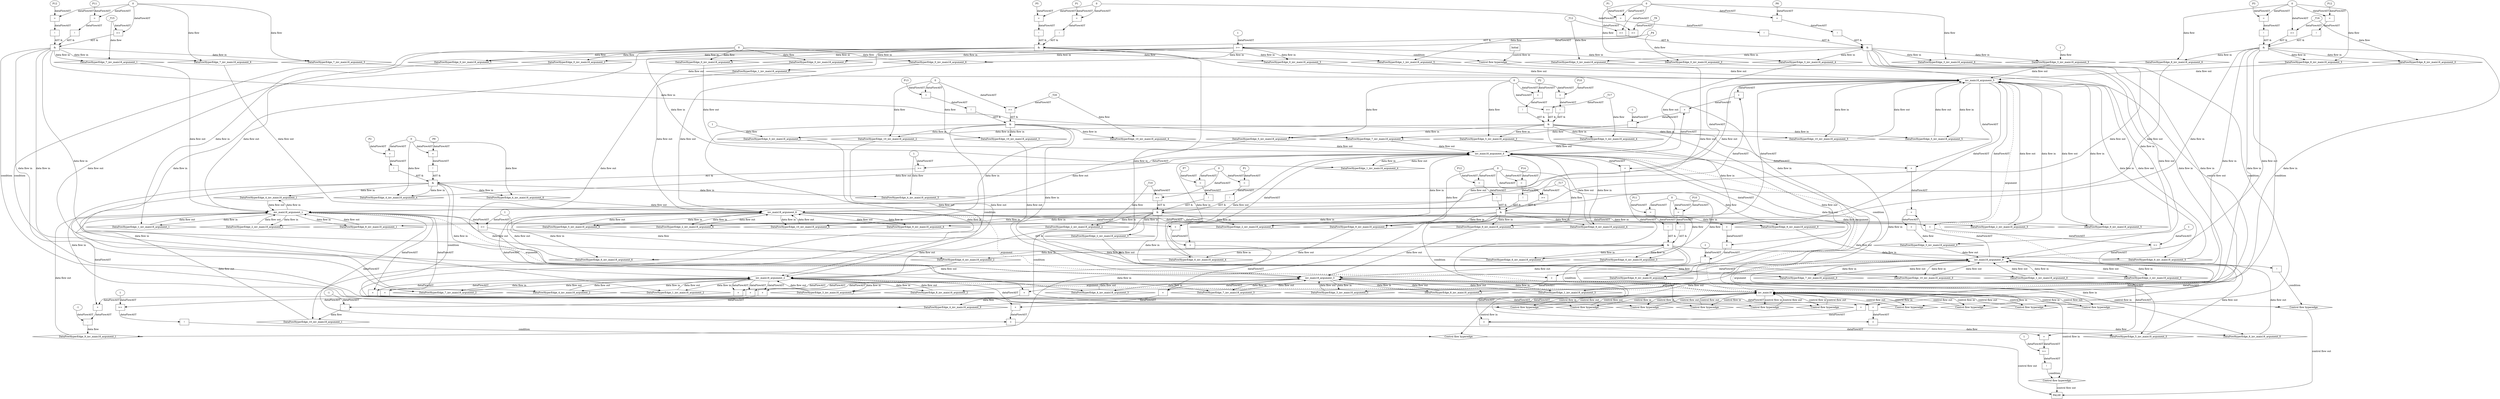 digraph dag {
"inv_main18" [label="inv_main18" nodeName="inv_main18" class=cfn  shape="rect"];
FALSE [label="FALSE" nodeName=FALSE class=cfn  shape="rect"];
Initial [label="Initial" nodeName=Initial class=cfn  shape="rect"];
ControlFowHyperEdge_0 [label="Control flow hyperedge" nodeName=ControlFowHyperEdge_0 class=controlFlowHyperEdge shape="diamond"];
"Initial" -> ControlFowHyperEdge_0 [label="control flow in"]
ControlFowHyperEdge_0 -> "inv_main18" [label="control flow out"]
ControlFowHyperEdge_1 [label="Control flow hyperedge" nodeName=ControlFowHyperEdge_1 class=controlFlowHyperEdge shape="diamond"];
"inv_main18" -> ControlFowHyperEdge_1 [label="control flow in"]
ControlFowHyperEdge_1 -> "inv_main18" [label="control flow out"]
ControlFowHyperEdge_2 [label="Control flow hyperedge" nodeName=ControlFowHyperEdge_2 class=controlFlowHyperEdge shape="diamond"];
"inv_main18" -> ControlFowHyperEdge_2 [label="control flow in"]
ControlFowHyperEdge_2 -> "inv_main18" [label="control flow out"]
ControlFowHyperEdge_3 [label="Control flow hyperedge" nodeName=ControlFowHyperEdge_3 class=controlFlowHyperEdge shape="diamond"];
"inv_main18" -> ControlFowHyperEdge_3 [label="control flow in"]
ControlFowHyperEdge_3 -> "inv_main18" [label="control flow out"]
ControlFowHyperEdge_4 [label="Control flow hyperedge" nodeName=ControlFowHyperEdge_4 class=controlFlowHyperEdge shape="diamond"];
"inv_main18" -> ControlFowHyperEdge_4 [label="control flow in"]
ControlFowHyperEdge_4 -> "inv_main18" [label="control flow out"]
ControlFowHyperEdge_5 [label="Control flow hyperedge" nodeName=ControlFowHyperEdge_5 class=controlFlowHyperEdge shape="diamond"];
"inv_main18" -> ControlFowHyperEdge_5 [label="control flow in"]
ControlFowHyperEdge_5 -> "inv_main18" [label="control flow out"]
ControlFowHyperEdge_6 [label="Control flow hyperedge" nodeName=ControlFowHyperEdge_6 class=controlFlowHyperEdge shape="diamond"];
"inv_main18" -> ControlFowHyperEdge_6 [label="control flow in"]
ControlFowHyperEdge_6 -> "inv_main18" [label="control flow out"]
ControlFowHyperEdge_7 [label="Control flow hyperedge" nodeName=ControlFowHyperEdge_7 class=controlFlowHyperEdge shape="diamond"];
"inv_main18" -> ControlFowHyperEdge_7 [label="control flow in"]
ControlFowHyperEdge_7 -> "inv_main18" [label="control flow out"]
ControlFowHyperEdge_8 [label="Control flow hyperedge" nodeName=ControlFowHyperEdge_8 class=controlFlowHyperEdge shape="diamond"];
"inv_main18" -> ControlFowHyperEdge_8 [label="control flow in"]
ControlFowHyperEdge_8 -> "inv_main18" [label="control flow out"]
ControlFowHyperEdge_9 [label="Control flow hyperedge" nodeName=ControlFowHyperEdge_9 class=controlFlowHyperEdge shape="diamond"];
"inv_main18" -> ControlFowHyperEdge_9 [label="control flow in"]
ControlFowHyperEdge_9 -> "inv_main18" [label="control flow out"]
ControlFowHyperEdge_10 [label="Control flow hyperedge" nodeName=ControlFowHyperEdge_10 class=controlFlowHyperEdge shape="diamond"];
"inv_main18" -> ControlFowHyperEdge_10 [label="control flow in"]
ControlFowHyperEdge_10 -> "inv_main18" [label="control flow out"]
ControlFowHyperEdge_11 [label="Control flow hyperedge" nodeName=ControlFowHyperEdge_11 class=controlFlowHyperEdge shape="diamond"];
"inv_main18" -> ControlFowHyperEdge_11 [label="control flow in"]
ControlFowHyperEdge_11 -> "FALSE" [label="control flow out"]
ControlFowHyperEdge_12 [label="Control flow hyperedge" nodeName=ControlFowHyperEdge_12 class=controlFlowHyperEdge shape="diamond"];
"inv_main18" -> ControlFowHyperEdge_12 [label="control flow in"]
ControlFowHyperEdge_12 -> "FALSE" [label="control flow out"]
ControlFowHyperEdge_13 [label="Control flow hyperedge" nodeName=ControlFowHyperEdge_13 class=controlFlowHyperEdge shape="diamond"];
"inv_main18" -> ControlFowHyperEdge_13 [label="control flow in"]
ControlFowHyperEdge_13 -> "FALSE" [label="control flow out"]
"inv_main18_argument_0" [label="inv_main18_argument_0" nodeName=argument0 class=argument  head="inv_main18" shape="oval"];
"inv_main18_argument_0" -> "inv_main18"[label="argument" style="dashed"]
"inv_main18_argument_1" [label="inv_main18_argument_1" nodeName=argument1 class=argument  head="inv_main18" shape="oval"];
"inv_main18_argument_1" -> "inv_main18"[label="argument" style="dashed"]
"inv_main18_argument_2" [label="inv_main18_argument_2" nodeName=argument2 class=argument  head="inv_main18" shape="oval"];
"inv_main18_argument_2" -> "inv_main18"[label="argument" style="dashed"]
"inv_main18_argument_3" [label="inv_main18_argument_3" nodeName=argument3 class=argument  head="inv_main18" shape="oval"];
"inv_main18_argument_3" -> "inv_main18"[label="argument" style="dashed"]
"inv_main18_argument_4" [label="inv_main18_argument_4" nodeName=argument4 class=argument  head="inv_main18" shape="oval"];
"inv_main18_argument_4" -> "inv_main18"[label="argument" style="dashed"]
"inv_main18_argument_5" [label="inv_main18_argument_5" nodeName=argument5 class=argument  head="inv_main18" shape="oval"];
"inv_main18_argument_5" -> "inv_main18"[label="argument" style="dashed"]
"inv_main18_argument_6" [label="inv_main18_argument_6" nodeName=argument6 class=argument  head="inv_main18" shape="oval"];
"inv_main18_argument_6" -> "inv_main18"[label="argument" style="dashed"]

"xxxinv_main18___Initial_0xxxguard_0_node_0" [label=">=" nodeName="xxxinv_main18___Initial_0xxxguard_0_node_0" class=Operator  shape="rect"];
"xxxinv_main18___Initial_0xxxguard_0_node_2" [label="1" nodeName="xxxinv_main18___Initial_0xxxguard_0_node_2" class=Literal ];
"xxxinv_main18___Initial_0xxxdataFlow2_node_0" -> "xxxinv_main18___Initial_0xxxguard_0_node_0"[label="dataFlowAST"]
"xxxinv_main18___Initial_0xxxguard_0_node_2" -> "xxxinv_main18___Initial_0xxxguard_0_node_0"[label="dataFlowAST"]

"xxxinv_main18___Initial_0xxxguard_0_node_0" -> "ControlFowHyperEdge_0" [label="condition"];
"xxxinv_main18___Initial_0xxxdataFlow_0_node_0" [label="0" nodeName="xxxinv_main18___Initial_0xxxdataFlow_0_node_0" class=Literal ];

"xxxinv_main18___Initial_0xxxdataFlow_0_node_0" -> "DataFowHyperEdge_0_inv_main18_argument_5" [label="data flow"];

"xxxinv_main18___Initial_0xxxdataFlow_0_node_0" -> "DataFowHyperEdge_0_inv_main18_argument_3" [label="data flow"];
"xxxinv_main18___Initial_0xxxdataFlow2_node_0" [label="_P4" nodeName="xxxinv_main18___Initial_0xxxdataFlow2_node_0" class=Constant ];

"xxxinv_main18___Initial_0xxxdataFlow2_node_0" -> "DataFowHyperEdge_0_inv_main18_argument_0" [label="data flow"];

"xxxinv_main18___Initial_0xxxdataFlow_0_node_0" -> "DataFowHyperEdge_0_inv_main18_argument_2" [label="data flow"];

"xxxinv_main18___Initial_0xxxdataFlow_0_node_0" -> "DataFowHyperEdge_0_inv_main18_argument_1" [label="data flow"];

"xxxinv_main18___Initial_0xxxdataFlow_0_node_0" -> "DataFowHyperEdge_0_inv_main18_argument_4" [label="data flow"];

"xxxinv_main18___Initial_0xxxdataFlow_0_node_0" -> "DataFowHyperEdge_0_inv_main18_argument_6" [label="data flow"];
"xxxinv_main18___inv_main18_1xxx_and" [label="&" nodeName="xxxinv_main18___inv_main18_1xxx_and" class=Operator shape="rect"];
"xxxinv_main18___inv_main18_1xxxguard_0_node_0" [label="!" nodeName="xxxinv_main18___inv_main18_1xxxguard_0_node_0" class=Operator shape="rect"];
"xxxinv_main18___inv_main18_1xxxguard_0_node_1" [label="=" nodeName="xxxinv_main18___inv_main18_1xxxguard_0_node_1" class=Operator  shape="rect"];
"xxxinv_main18___inv_main18_1xxxguard_0_node_2" [label="P1" nodeName="xxxinv_main18___inv_main18_1xxxguard_0_node_2" class=Constant ];
"xxxinv_main18___inv_main18_1xxxguard_0_node_3" [label="0" nodeName="xxxinv_main18___inv_main18_1xxxguard_0_node_3" class=Literal ];
"xxxinv_main18___inv_main18_1xxxguard_0_node_1" -> "xxxinv_main18___inv_main18_1xxxguard_0_node_0"[label="dataFlowAST"]
"xxxinv_main18___inv_main18_1xxxguard_0_node_2" -> "xxxinv_main18___inv_main18_1xxxguard_0_node_1"[label="dataFlowAST"]
"xxxinv_main18___inv_main18_1xxxguard_0_node_3" -> "xxxinv_main18___inv_main18_1xxxguard_0_node_1"[label="dataFlowAST"]

"xxxinv_main18___inv_main18_1xxxguard_0_node_0" -> "xxxinv_main18___inv_main18_1xxx_and" [label="AST &"];
"xxxinv_main18___inv_main18_1xxxguard1_node_0" [label="!" nodeName="xxxinv_main18___inv_main18_1xxxguard1_node_0" class=Operator shape="rect"];
"xxxinv_main18___inv_main18_1xxxguard1_node_1" [label="=" nodeName="xxxinv_main18___inv_main18_1xxxguard1_node_1" class=Operator  shape="rect"];
"xxxinv_main18___inv_main18_1xxxguard1_node_2" [label="P5" nodeName="xxxinv_main18___inv_main18_1xxxguard1_node_2" class=Constant ];
"xxxinv_main18___inv_main18_1xxxguard1_node_1" -> "xxxinv_main18___inv_main18_1xxxguard1_node_0"[label="dataFlowAST"]
"xxxinv_main18___inv_main18_1xxxguard1_node_2" -> "xxxinv_main18___inv_main18_1xxxguard1_node_1"[label="dataFlowAST"]
"xxxinv_main18___inv_main18_1xxxguard_0_node_3" -> "xxxinv_main18___inv_main18_1xxxguard1_node_1"[label="dataFlowAST"]

"xxxinv_main18___inv_main18_1xxxguard1_node_0" -> "xxxinv_main18___inv_main18_1xxx_and" [label="AST &"];
"xxxinv_main18___inv_main18_1xxxguard2_node_0" [label=">=" nodeName="xxxinv_main18___inv_main18_1xxxguard2_node_0" class=Operator  shape="rect"];
"xxxinv_main18___inv_main18_1xxxdataFlow_0_node_0" -> "xxxinv_main18___inv_main18_1xxxguard2_node_0"[label="dataFlowAST"]
"xxxinv_main18___inv_main18_1xxxguard_0_node_3" -> "xxxinv_main18___inv_main18_1xxxguard2_node_0"[label="dataFlowAST"]

"xxxinv_main18___inv_main18_1xxxguard2_node_0" -> "xxxinv_main18___inv_main18_1xxx_and" [label="AST &"];
"xxxinv_main18___inv_main18_1xxx_and" -> "ControlFowHyperEdge_1" [label="condition"];
"xxxinv_main18___inv_main18_1xxxdataFlow_0_node_0" [label="_T9" nodeName="xxxinv_main18___inv_main18_1xxxdataFlow_0_node_0" class=Constant ];

"xxxinv_main18___inv_main18_1xxxdataFlow_0_node_0" -> "DataFowHyperEdge_1_inv_main18_argument_5" [label="data flow"];
"xxxinv_main18___inv_main18_2xxx_and" [label="&" nodeName="xxxinv_main18___inv_main18_2xxx_and" class=Operator shape="rect"];
"xxxinv_main18___inv_main18_2xxxguard_0_node_0" [label="!" nodeName="xxxinv_main18___inv_main18_2xxxguard_0_node_0" class=Operator shape="rect"];
"xxxinv_main18___inv_main18_2xxxguard_0_node_1" [label="=" nodeName="xxxinv_main18___inv_main18_2xxxguard_0_node_1" class=Operator  shape="rect"];
"xxxinv_main18___inv_main18_2xxxguard_0_node_2" [label="P1" nodeName="xxxinv_main18___inv_main18_2xxxguard_0_node_2" class=Constant ];
"xxxinv_main18___inv_main18_2xxxguard_0_node_3" [label="0" nodeName="xxxinv_main18___inv_main18_2xxxguard_0_node_3" class=Literal ];
"xxxinv_main18___inv_main18_2xxxguard_0_node_1" -> "xxxinv_main18___inv_main18_2xxxguard_0_node_0"[label="dataFlowAST"]
"xxxinv_main18___inv_main18_2xxxguard_0_node_2" -> "xxxinv_main18___inv_main18_2xxxguard_0_node_1"[label="dataFlowAST"]
"xxxinv_main18___inv_main18_2xxxguard_0_node_3" -> "xxxinv_main18___inv_main18_2xxxguard_0_node_1"[label="dataFlowAST"]

"xxxinv_main18___inv_main18_2xxxguard_0_node_0" -> "xxxinv_main18___inv_main18_2xxx_and" [label="AST &"];
"xxxinv_main18___inv_main18_2xxxguard1_node_0" [label="!" nodeName="xxxinv_main18___inv_main18_2xxxguard1_node_0" class=Operator shape="rect"];
"xxxinv_main18___inv_main18_2xxxguard1_node_1" [label="=" nodeName="xxxinv_main18___inv_main18_2xxxguard1_node_1" class=Operator  shape="rect"];
"xxxinv_main18___inv_main18_2xxxguard1_node_2" [label="P7" nodeName="xxxinv_main18___inv_main18_2xxxguard1_node_2" class=Constant ];
"xxxinv_main18___inv_main18_2xxxguard1_node_1" -> "xxxinv_main18___inv_main18_2xxxguard1_node_0"[label="dataFlowAST"]
"xxxinv_main18___inv_main18_2xxxguard1_node_2" -> "xxxinv_main18___inv_main18_2xxxguard1_node_1"[label="dataFlowAST"]
"xxxinv_main18___inv_main18_2xxxguard_0_node_3" -> "xxxinv_main18___inv_main18_2xxxguard1_node_1"[label="dataFlowAST"]

"xxxinv_main18___inv_main18_2xxxguard1_node_0" -> "xxxinv_main18___inv_main18_2xxx_and" [label="AST &"];
"xxxinv_main18___inv_main18_2xxxguard2_node_0" [label=">=" nodeName="xxxinv_main18___inv_main18_2xxxguard2_node_0" class=Operator  shape="rect"];
"xxxinv_main18___inv_main18_2xxxdataFlow_0_node_0" -> "xxxinv_main18___inv_main18_2xxxguard2_node_0"[label="dataFlowAST"]
"xxxinv_main18___inv_main18_2xxxguard_0_node_3" -> "xxxinv_main18___inv_main18_2xxxguard2_node_0"[label="dataFlowAST"]

"xxxinv_main18___inv_main18_2xxxguard2_node_0" -> "xxxinv_main18___inv_main18_2xxx_and" [label="AST &"];
"xxxinv_main18___inv_main18_2xxx_and" -> "ControlFowHyperEdge_2" [label="condition"];
"xxxinv_main18___inv_main18_2xxxdataFlow_0_node_0" [label="_T10" nodeName="xxxinv_main18___inv_main18_2xxxdataFlow_0_node_0" class=Constant ];

"xxxinv_main18___inv_main18_2xxxdataFlow_0_node_0" -> "DataFowHyperEdge_2_inv_main18_argument_2" [label="data flow"];
"xxxinv_main18___inv_main18_3xxx_and" [label="&" nodeName="xxxinv_main18___inv_main18_3xxx_and" class=Operator shape="rect"];
"xxxinv_main18___inv_main18_3xxxguard_0_node_0" [label="!" nodeName="xxxinv_main18___inv_main18_3xxxguard_0_node_0" class=Operator shape="rect"];
"xxxinv_main18___inv_main18_3xxxguard_0_node_1" [label="=" nodeName="xxxinv_main18___inv_main18_3xxxguard_0_node_1" class=Operator  shape="rect"];
"xxxinv_main18___inv_main18_3xxxguard_0_node_2" [label="P1" nodeName="xxxinv_main18___inv_main18_3xxxguard_0_node_2" class=Constant ];
"xxxinv_main18___inv_main18_3xxxguard_0_node_1" -> "xxxinv_main18___inv_main18_3xxxguard_0_node_0"[label="dataFlowAST"]
"xxxinv_main18___inv_main18_3xxxguard_0_node_2" -> "xxxinv_main18___inv_main18_3xxxguard_0_node_1"[label="dataFlowAST"]
"xxxinv_main18___inv_main18_3xxxdataFlow3_node_0" -> "xxxinv_main18___inv_main18_3xxxguard_0_node_1"[label="dataFlowAST"]

"xxxinv_main18___inv_main18_3xxxguard_0_node_0" -> "xxxinv_main18___inv_main18_3xxx_and" [label="AST &"];
"xxxinv_main18___inv_main18_3xxxguard1_node_0" [label="!" nodeName="xxxinv_main18___inv_main18_3xxxguard1_node_0" class=Operator shape="rect"];
"xxxinv_main18___inv_main18_3xxxguard1_node_1" [label="=" nodeName="xxxinv_main18___inv_main18_3xxxguard1_node_1" class=Operator  shape="rect"];
"xxxinv_main18___inv_main18_3xxxguard1_node_2" [label="P8" nodeName="xxxinv_main18___inv_main18_3xxxguard1_node_2" class=Constant ];
"xxxinv_main18___inv_main18_3xxxguard1_node_1" -> "xxxinv_main18___inv_main18_3xxxguard1_node_0"[label="dataFlowAST"]
"xxxinv_main18___inv_main18_3xxxguard1_node_2" -> "xxxinv_main18___inv_main18_3xxxguard1_node_1"[label="dataFlowAST"]
"xxxinv_main18___inv_main18_3xxxdataFlow3_node_0" -> "xxxinv_main18___inv_main18_3xxxguard1_node_1"[label="dataFlowAST"]

"xxxinv_main18___inv_main18_3xxxguard1_node_0" -> "xxxinv_main18___inv_main18_3xxx_and" [label="AST &"];
"xxxinv_main18___inv_main18_3xxxguard2_node_0" [label=">=" nodeName="xxxinv_main18___inv_main18_3xxxguard2_node_0" class=Operator  shape="rect"];
"xxxinv_main18___inv_main18_3xxxdataFlow2_node_0" -> "xxxinv_main18___inv_main18_3xxxguard2_node_0"[label="dataFlowAST"]
"xxxinv_main18___inv_main18_3xxxdataFlow3_node_0" -> "xxxinv_main18___inv_main18_3xxxguard2_node_0"[label="dataFlowAST"]

"xxxinv_main18___inv_main18_3xxxguard2_node_0" -> "xxxinv_main18___inv_main18_3xxx_and" [label="AST &"];
"xxxinv_main18___inv_main18_3xxx_and" -> "ControlFowHyperEdge_3" [label="condition"];
"xxxinv_main18___inv_main18_3xxxdataFlow_0_node_0" [label="1" nodeName="xxxinv_main18___inv_main18_3xxxdataFlow_0_node_0" class=Literal ];

"xxxinv_main18___inv_main18_3xxxdataFlow_0_node_0" -> "DataFowHyperEdge_3_inv_main18_argument_5" [label="data flow"];
"xxxinv_main18___inv_main18_3xxxdataFlow1_node_0" [label="+" nodeName="xxxinv_main18___inv_main18_3xxxdataFlow1_node_0" class= Operator shape="rect"];
"xxxinv_main18___inv_main18_3xxxdataFlow1_node_1" [label="+" nodeName="xxxinv_main18___inv_main18_3xxxdataFlow1_node_1" class= Operator shape="rect"];
"xxxinv_main18___inv_main18_3xxxdataFlow1_node_2" [label="+" nodeName="xxxinv_main18___inv_main18_3xxxdataFlow1_node_2" class= Operator shape="rect"];
"xxxinv_main18___inv_main18_3xxxdataFlow1_node_1" -> "xxxinv_main18___inv_main18_3xxxdataFlow1_node_0"[label="dataFlowAST"]
"inv_main18_argument_6" -> "xxxinv_main18___inv_main18_3xxxdataFlow1_node_0"[label="dataFlowAST"]
"xxxinv_main18___inv_main18_3xxxdataFlow1_node_2" -> "xxxinv_main18___inv_main18_3xxxdataFlow1_node_1"[label="dataFlowAST"]
"inv_main18_argument_0" -> "xxxinv_main18___inv_main18_3xxxdataFlow1_node_1"[label="dataFlowAST"]
"inv_main18_argument_5" -> "xxxinv_main18___inv_main18_3xxxdataFlow1_node_2"[label="dataFlowAST"]
"inv_main18_argument_4" -> "xxxinv_main18___inv_main18_3xxxdataFlow1_node_2"[label="dataFlowAST"]

"xxxinv_main18___inv_main18_3xxxdataFlow1_node_0" -> "DataFowHyperEdge_3_inv_main18_argument_0" [label="data flow"];
"xxxinv_main18___inv_main18_3xxxdataFlow2_node_0" [label="_T12" nodeName="xxxinv_main18___inv_main18_3xxxdataFlow2_node_0" class=Constant ];

"xxxinv_main18___inv_main18_3xxxdataFlow2_node_0" -> "DataFowHyperEdge_3_inv_main18_argument_1" [label="data flow"];
"xxxinv_main18___inv_main18_3xxxdataFlow3_node_0" [label="0" nodeName="xxxinv_main18___inv_main18_3xxxdataFlow3_node_0" class=Literal ];

"xxxinv_main18___inv_main18_3xxxdataFlow3_node_0" -> "DataFowHyperEdge_3_inv_main18_argument_4" [label="data flow"];

"xxxinv_main18___inv_main18_3xxxdataFlow3_node_0" -> "DataFowHyperEdge_3_inv_main18_argument_6" [label="data flow"];
"xxxinv_main18___inv_main18_4xxx_and" [label="&" nodeName="xxxinv_main18___inv_main18_4xxx_and" class=Operator shape="rect"];
"xxxinv_main18___inv_main18_4xxxguard_0_node_0" [label="!" nodeName="xxxinv_main18___inv_main18_4xxxguard_0_node_0" class=Operator shape="rect"];
"xxxinv_main18___inv_main18_4xxxguard_0_node_1" [label="=" nodeName="xxxinv_main18___inv_main18_4xxxguard_0_node_1" class=Operator  shape="rect"];
"xxxinv_main18___inv_main18_4xxxguard_0_node_2" [label="P2" nodeName="xxxinv_main18___inv_main18_4xxxguard_0_node_2" class=Constant ];
"xxxinv_main18___inv_main18_4xxxguard_0_node_1" -> "xxxinv_main18___inv_main18_4xxxguard_0_node_0"[label="dataFlowAST"]
"xxxinv_main18___inv_main18_4xxxguard_0_node_2" -> "xxxinv_main18___inv_main18_4xxxguard_0_node_1"[label="dataFlowAST"]
"xxxinv_main18___inv_main18_4xxxdataFlow1_node_0" -> "xxxinv_main18___inv_main18_4xxxguard_0_node_1"[label="dataFlowAST"]

"xxxinv_main18___inv_main18_4xxxguard_0_node_0" -> "xxxinv_main18___inv_main18_4xxx_and" [label="AST &"];
"xxxinv_main18___inv_main18_4xxxguard1_node_0" [label="!" nodeName="xxxinv_main18___inv_main18_4xxxguard1_node_0" class=Operator shape="rect"];
"xxxinv_main18___inv_main18_4xxxguard1_node_1" [label="=" nodeName="xxxinv_main18___inv_main18_4xxxguard1_node_1" class=Operator  shape="rect"];
"xxxinv_main18___inv_main18_4xxxguard1_node_2" [label="P9" nodeName="xxxinv_main18___inv_main18_4xxxguard1_node_2" class=Constant ];
"xxxinv_main18___inv_main18_4xxxguard1_node_1" -> "xxxinv_main18___inv_main18_4xxxguard1_node_0"[label="dataFlowAST"]
"xxxinv_main18___inv_main18_4xxxguard1_node_2" -> "xxxinv_main18___inv_main18_4xxxguard1_node_1"[label="dataFlowAST"]
"xxxinv_main18___inv_main18_4xxxdataFlow1_node_0" -> "xxxinv_main18___inv_main18_4xxxguard1_node_1"[label="dataFlowAST"]

"xxxinv_main18___inv_main18_4xxxguard1_node_0" -> "xxxinv_main18___inv_main18_4xxx_and" [label="AST &"];
"xxxinv_main18___inv_main18_4xxxguard2_node_0" [label=">=" nodeName="xxxinv_main18___inv_main18_4xxxguard2_node_0" class=Operator  shape="rect"];
"inv_main18_argument_4" -> "xxxinv_main18___inv_main18_4xxxguard2_node_0"[label="dataFlowAST"]
"xxxinv_main18___inv_main18_4xxxdataFlow2_node_0" -> "xxxinv_main18___inv_main18_4xxxguard2_node_0"[label="dataFlowAST"]

"xxxinv_main18___inv_main18_4xxxguard2_node_0" -> "xxxinv_main18___inv_main18_4xxx_and" [label="AST &"];
"xxxinv_main18___inv_main18_4xxx_and" -> "ControlFowHyperEdge_4" [label="condition"];
"xxxinv_main18___inv_main18_4xxxdataFlow_0_node_0" [label="+" nodeName="xxxinv_main18___inv_main18_4xxxdataFlow_0_node_0" class= Operator shape="rect"];
"xxxinv_main18___inv_main18_4xxxdataFlow_0_node_1" [label="+" nodeName="xxxinv_main18___inv_main18_4xxxdataFlow_0_node_1" class= Operator shape="rect"];
"xxxinv_main18___inv_main18_4xxxdataFlow_0_node_2" [label="+" nodeName="xxxinv_main18___inv_main18_4xxxdataFlow_0_node_2" class= Operator shape="rect"];
"xxxinv_main18___inv_main18_4xxxdataFlow_0_node_1" -> "xxxinv_main18___inv_main18_4xxxdataFlow_0_node_0"[label="dataFlowAST"]
"inv_main18_argument_6" -> "xxxinv_main18___inv_main18_4xxxdataFlow_0_node_0"[label="dataFlowAST"]
"xxxinv_main18___inv_main18_4xxxdataFlow_0_node_2" -> "xxxinv_main18___inv_main18_4xxxdataFlow_0_node_1"[label="dataFlowAST"]
"inv_main18_argument_0" -> "xxxinv_main18___inv_main18_4xxxdataFlow_0_node_1"[label="dataFlowAST"]
"inv_main18_argument_5" -> "xxxinv_main18___inv_main18_4xxxdataFlow_0_node_2"[label="dataFlowAST"]
"inv_main18_argument_4" -> "xxxinv_main18___inv_main18_4xxxdataFlow_0_node_2"[label="dataFlowAST"]

"xxxinv_main18___inv_main18_4xxxdataFlow_0_node_0" -> "DataFowHyperEdge_4_inv_main18_argument_0" [label="data flow"];
"xxxinv_main18___inv_main18_4xxxdataFlow1_node_0" [label="0" nodeName="xxxinv_main18___inv_main18_4xxxdataFlow1_node_0" class=Literal ];

"xxxinv_main18___inv_main18_4xxxdataFlow1_node_0" -> "DataFowHyperEdge_4_inv_main18_argument_4" [label="data flow"];
"xxxinv_main18___inv_main18_4xxxdataFlow2_node_0" [label="1" nodeName="xxxinv_main18___inv_main18_4xxxdataFlow2_node_0" class=Literal ];

"xxxinv_main18___inv_main18_4xxxdataFlow2_node_0" -> "DataFowHyperEdge_4_inv_main18_argument_5" [label="data flow"];

"xxxinv_main18___inv_main18_4xxxdataFlow1_node_0" -> "DataFowHyperEdge_4_inv_main18_argument_6" [label="data flow"];
"xxxinv_main18___inv_main18_5xxx_and" [label="&" nodeName="xxxinv_main18___inv_main18_5xxx_and" class=Operator shape="rect"];
"xxxinv_main18___inv_main18_5xxxguard_0_node_0" [label="!" nodeName="xxxinv_main18___inv_main18_5xxxguard_0_node_0" class=Operator shape="rect"];
"xxxinv_main18___inv_main18_5xxxguard_0_node_1" [label="=" nodeName="xxxinv_main18___inv_main18_5xxxguard_0_node_1" class=Operator  shape="rect"];
"xxxinv_main18___inv_main18_5xxxguard_0_node_2" [label="P2" nodeName="xxxinv_main18___inv_main18_5xxxguard_0_node_2" class=Constant ];
"xxxinv_main18___inv_main18_5xxxguard_0_node_1" -> "xxxinv_main18___inv_main18_5xxxguard_0_node_0"[label="dataFlowAST"]
"xxxinv_main18___inv_main18_5xxxguard_0_node_2" -> "xxxinv_main18___inv_main18_5xxxguard_0_node_1"[label="dataFlowAST"]
"xxxinv_main18___inv_main18_5xxxdataFlow_0_node_0" -> "xxxinv_main18___inv_main18_5xxxguard_0_node_1"[label="dataFlowAST"]

"xxxinv_main18___inv_main18_5xxxguard_0_node_0" -> "xxxinv_main18___inv_main18_5xxx_and" [label="AST &"];
"xxxinv_main18___inv_main18_5xxxguard1_node_0" [label="!" nodeName="xxxinv_main18___inv_main18_5xxxguard1_node_0" class=Operator shape="rect"];
"xxxinv_main18___inv_main18_5xxxguard1_node_1" [label="=" nodeName="xxxinv_main18___inv_main18_5xxxguard1_node_1" class=Operator  shape="rect"];
"xxxinv_main18___inv_main18_5xxxguard1_node_2" [label="P10" nodeName="xxxinv_main18___inv_main18_5xxxguard1_node_2" class=Constant ];
"xxxinv_main18___inv_main18_5xxxguard1_node_1" -> "xxxinv_main18___inv_main18_5xxxguard1_node_0"[label="dataFlowAST"]
"xxxinv_main18___inv_main18_5xxxguard1_node_2" -> "xxxinv_main18___inv_main18_5xxxguard1_node_1"[label="dataFlowAST"]
"xxxinv_main18___inv_main18_5xxxdataFlow_0_node_0" -> "xxxinv_main18___inv_main18_5xxxguard1_node_1"[label="dataFlowAST"]

"xxxinv_main18___inv_main18_5xxxguard1_node_0" -> "xxxinv_main18___inv_main18_5xxx_and" [label="AST &"];
"xxxinv_main18___inv_main18_5xxxguard2_node_0" [label=">=" nodeName="xxxinv_main18___inv_main18_5xxxguard2_node_0" class=Operator  shape="rect"];
"xxxinv_main18___inv_main18_5xxxdataFlow4_node_0" -> "xxxinv_main18___inv_main18_5xxxguard2_node_0"[label="dataFlowAST"]
"xxxinv_main18___inv_main18_5xxxdataFlow_0_node_0" -> "xxxinv_main18___inv_main18_5xxxguard2_node_0"[label="dataFlowAST"]

"xxxinv_main18___inv_main18_5xxxguard2_node_0" -> "xxxinv_main18___inv_main18_5xxx_and" [label="AST &"];
"xxxinv_main18___inv_main18_5xxx_and" -> "ControlFowHyperEdge_5" [label="condition"];
"xxxinv_main18___inv_main18_5xxxdataFlow_0_node_0" [label="0" nodeName="xxxinv_main18___inv_main18_5xxxdataFlow_0_node_0" class=Literal ];

"xxxinv_main18___inv_main18_5xxxdataFlow_0_node_0" -> "DataFowHyperEdge_5_inv_main18_argument_3" [label="data flow"];
"xxxinv_main18___inv_main18_5xxxdataFlow1_node_0" [label="+" nodeName="xxxinv_main18___inv_main18_5xxxdataFlow1_node_0" class= Operator shape="rect"];
"xxxinv_main18___inv_main18_5xxxdataFlow1_node_1" [label="+" nodeName="xxxinv_main18___inv_main18_5xxxdataFlow1_node_1" class= Operator shape="rect"];
"xxxinv_main18___inv_main18_5xxxdataFlow1_node_2" [label="+" nodeName="xxxinv_main18___inv_main18_5xxxdataFlow1_node_2" class= Operator shape="rect"];
"xxxinv_main18___inv_main18_5xxxdataFlow1_node_1" -> "xxxinv_main18___inv_main18_5xxxdataFlow1_node_0"[label="dataFlowAST"]
"inv_main18_argument_3" -> "xxxinv_main18___inv_main18_5xxxdataFlow1_node_0"[label="dataFlowAST"]
"xxxinv_main18___inv_main18_5xxxdataFlow1_node_2" -> "xxxinv_main18___inv_main18_5xxxdataFlow1_node_1"[label="dataFlowAST"]
"inv_main18_argument_0" -> "xxxinv_main18___inv_main18_5xxxdataFlow1_node_1"[label="dataFlowAST"]
"inv_main18_argument_2" -> "xxxinv_main18___inv_main18_5xxxdataFlow1_node_2"[label="dataFlowAST"]
"inv_main18_argument_1" -> "xxxinv_main18___inv_main18_5xxxdataFlow1_node_2"[label="dataFlowAST"]

"xxxinv_main18___inv_main18_5xxxdataFlow1_node_0" -> "DataFowHyperEdge_5_inv_main18_argument_0" [label="data flow"];
"xxxinv_main18___inv_main18_5xxxdataFlow2_node_0" [label="1" nodeName="xxxinv_main18___inv_main18_5xxxdataFlow2_node_0" class=Literal ];

"xxxinv_main18___inv_main18_5xxxdataFlow2_node_0" -> "DataFowHyperEdge_5_inv_main18_argument_2" [label="data flow"];

"xxxinv_main18___inv_main18_5xxxdataFlow_0_node_0" -> "DataFowHyperEdge_5_inv_main18_argument_1" [label="data flow"];
"xxxinv_main18___inv_main18_5xxxdataFlow4_node_0" [label="_T17" nodeName="xxxinv_main18___inv_main18_5xxxdataFlow4_node_0" class=Constant ];

"xxxinv_main18___inv_main18_5xxxdataFlow4_node_0" -> "DataFowHyperEdge_5_inv_main18_argument_4" [label="data flow"];
"xxxinv_main18___inv_main18_6xxx_and" [label="&" nodeName="xxxinv_main18___inv_main18_6xxx_and" class=Operator shape="rect"];
"xxxinv_main18___inv_main18_6xxxguard_0_node_0" [label="!" nodeName="xxxinv_main18___inv_main18_6xxxguard_0_node_0" class=Operator shape="rect"];
"xxxinv_main18___inv_main18_6xxxguard_0_node_1" [label="=" nodeName="xxxinv_main18___inv_main18_6xxxguard_0_node_1" class=Operator  shape="rect"];
"xxxinv_main18___inv_main18_6xxxguard_0_node_2" [label="P11" nodeName="xxxinv_main18___inv_main18_6xxxguard_0_node_2" class=Constant ];
"xxxinv_main18___inv_main18_6xxxguard_0_node_1" -> "xxxinv_main18___inv_main18_6xxxguard_0_node_0"[label="dataFlowAST"]
"xxxinv_main18___inv_main18_6xxxguard_0_node_2" -> "xxxinv_main18___inv_main18_6xxxguard_0_node_1"[label="dataFlowAST"]
"xxxinv_main18___inv_main18_6xxxdataFlow1_node_0" -> "xxxinv_main18___inv_main18_6xxxguard_0_node_1"[label="dataFlowAST"]

"xxxinv_main18___inv_main18_6xxxguard_0_node_0" -> "xxxinv_main18___inv_main18_6xxx_and" [label="AST &"];
"xxxinv_main18___inv_main18_6xxxguard1_node_0" [label="!" nodeName="xxxinv_main18___inv_main18_6xxxguard1_node_0" class=Operator shape="rect"];
"xxxinv_main18___inv_main18_6xxxguard1_node_1" [label="=" nodeName="xxxinv_main18___inv_main18_6xxxguard1_node_1" class=Operator  shape="rect"];
"xxxinv_main18___inv_main18_6xxxguard1_node_2" [label="P10" nodeName="xxxinv_main18___inv_main18_6xxxguard1_node_2" class=Constant ];
"xxxinv_main18___inv_main18_6xxxguard1_node_1" -> "xxxinv_main18___inv_main18_6xxxguard1_node_0"[label="dataFlowAST"]
"xxxinv_main18___inv_main18_6xxxguard1_node_2" -> "xxxinv_main18___inv_main18_6xxxguard1_node_1"[label="dataFlowAST"]
"xxxinv_main18___inv_main18_6xxxdataFlow1_node_0" -> "xxxinv_main18___inv_main18_6xxxguard1_node_1"[label="dataFlowAST"]

"xxxinv_main18___inv_main18_6xxxguard1_node_0" -> "xxxinv_main18___inv_main18_6xxx_and" [label="AST &"];
"xxxinv_main18___inv_main18_6xxxguard2_node_0" [label=">=" nodeName="xxxinv_main18___inv_main18_6xxxguard2_node_0" class=Operator  shape="rect"];
"inv_main18_argument_1" -> "xxxinv_main18___inv_main18_6xxxguard2_node_0"[label="dataFlowAST"]
"xxxinv_main18___inv_main18_6xxxdataFlow2_node_0" -> "xxxinv_main18___inv_main18_6xxxguard2_node_0"[label="dataFlowAST"]

"xxxinv_main18___inv_main18_6xxxguard2_node_0" -> "xxxinv_main18___inv_main18_6xxx_and" [label="AST &"];
"xxxinv_main18___inv_main18_6xxx_and" -> "ControlFowHyperEdge_6" [label="condition"];
"xxxinv_main18___inv_main18_6xxxdataFlow_0_node_0" [label="+" nodeName="xxxinv_main18___inv_main18_6xxxdataFlow_0_node_0" class= Operator shape="rect"];
"xxxinv_main18___inv_main18_6xxxdataFlow_0_node_1" [label="+" nodeName="xxxinv_main18___inv_main18_6xxxdataFlow_0_node_1" class= Operator shape="rect"];
"xxxinv_main18___inv_main18_6xxxdataFlow_0_node_2" [label="+" nodeName="xxxinv_main18___inv_main18_6xxxdataFlow_0_node_2" class= Operator shape="rect"];
"xxxinv_main18___inv_main18_6xxxdataFlow_0_node_1" -> "xxxinv_main18___inv_main18_6xxxdataFlow_0_node_0"[label="dataFlowAST"]
"inv_main18_argument_3" -> "xxxinv_main18___inv_main18_6xxxdataFlow_0_node_0"[label="dataFlowAST"]
"xxxinv_main18___inv_main18_6xxxdataFlow_0_node_2" -> "xxxinv_main18___inv_main18_6xxxdataFlow_0_node_1"[label="dataFlowAST"]
"inv_main18_argument_0" -> "xxxinv_main18___inv_main18_6xxxdataFlow_0_node_1"[label="dataFlowAST"]
"inv_main18_argument_2" -> "xxxinv_main18___inv_main18_6xxxdataFlow_0_node_2"[label="dataFlowAST"]
"inv_main18_argument_1" -> "xxxinv_main18___inv_main18_6xxxdataFlow_0_node_2"[label="dataFlowAST"]

"xxxinv_main18___inv_main18_6xxxdataFlow_0_node_0" -> "DataFowHyperEdge_6_inv_main18_argument_0" [label="data flow"];
"xxxinv_main18___inv_main18_6xxxdataFlow1_node_0" [label="0" nodeName="xxxinv_main18___inv_main18_6xxxdataFlow1_node_0" class=Literal ];

"xxxinv_main18___inv_main18_6xxxdataFlow1_node_0" -> "DataFowHyperEdge_6_inv_main18_argument_1" [label="data flow"];
"xxxinv_main18___inv_main18_6xxxdataFlow2_node_0" [label="1" nodeName="xxxinv_main18___inv_main18_6xxxdataFlow2_node_0" class=Literal ];

"xxxinv_main18___inv_main18_6xxxdataFlow2_node_0" -> "DataFowHyperEdge_6_inv_main18_argument_2" [label="data flow"];

"xxxinv_main18___inv_main18_6xxxdataFlow1_node_0" -> "DataFowHyperEdge_6_inv_main18_argument_3" [label="data flow"];
"xxxinv_main18___inv_main18_7xxx_and" [label="&" nodeName="xxxinv_main18___inv_main18_7xxx_and" class=Operator shape="rect"];
"xxxinv_main18___inv_main18_7xxxguard_0_node_0" [label="!" nodeName="xxxinv_main18___inv_main18_7xxxguard_0_node_0" class=Operator shape="rect"];
"xxxinv_main18___inv_main18_7xxxguard_0_node_1" [label="=" nodeName="xxxinv_main18___inv_main18_7xxxguard_0_node_1" class=Operator  shape="rect"];
"xxxinv_main18___inv_main18_7xxxguard_0_node_2" [label="P12" nodeName="xxxinv_main18___inv_main18_7xxxguard_0_node_2" class=Constant ];
"xxxinv_main18___inv_main18_7xxxguard_0_node_1" -> "xxxinv_main18___inv_main18_7xxxguard_0_node_0"[label="dataFlowAST"]
"xxxinv_main18___inv_main18_7xxxguard_0_node_2" -> "xxxinv_main18___inv_main18_7xxxguard_0_node_1"[label="dataFlowAST"]
"xxxinv_main18___inv_main18_7xxxdataFlow2_node_0" -> "xxxinv_main18___inv_main18_7xxxguard_0_node_1"[label="dataFlowAST"]

"xxxinv_main18___inv_main18_7xxxguard_0_node_0" -> "xxxinv_main18___inv_main18_7xxx_and" [label="AST &"];
"xxxinv_main18___inv_main18_7xxxguard1_node_0" [label="!" nodeName="xxxinv_main18___inv_main18_7xxxguard1_node_0" class=Operator shape="rect"];
"xxxinv_main18___inv_main18_7xxxguard1_node_1" [label="=" nodeName="xxxinv_main18___inv_main18_7xxxguard1_node_1" class=Operator  shape="rect"];
"xxxinv_main18___inv_main18_7xxxguard1_node_2" [label="P11" nodeName="xxxinv_main18___inv_main18_7xxxguard1_node_2" class=Constant ];
"xxxinv_main18___inv_main18_7xxxguard1_node_1" -> "xxxinv_main18___inv_main18_7xxxguard1_node_0"[label="dataFlowAST"]
"xxxinv_main18___inv_main18_7xxxguard1_node_2" -> "xxxinv_main18___inv_main18_7xxxguard1_node_1"[label="dataFlowAST"]
"xxxinv_main18___inv_main18_7xxxdataFlow2_node_0" -> "xxxinv_main18___inv_main18_7xxxguard1_node_1"[label="dataFlowAST"]

"xxxinv_main18___inv_main18_7xxxguard1_node_0" -> "xxxinv_main18___inv_main18_7xxx_and" [label="AST &"];
"xxxinv_main18___inv_main18_7xxxguard2_node_0" [label=">=" nodeName="xxxinv_main18___inv_main18_7xxxguard2_node_0" class=Operator  shape="rect"];
"xxxinv_main18___inv_main18_7xxxdataFlow_0_node_0" -> "xxxinv_main18___inv_main18_7xxxguard2_node_0"[label="dataFlowAST"]
"xxxinv_main18___inv_main18_7xxxdataFlow2_node_0" -> "xxxinv_main18___inv_main18_7xxxguard2_node_0"[label="dataFlowAST"]

"xxxinv_main18___inv_main18_7xxxguard2_node_0" -> "xxxinv_main18___inv_main18_7xxx_and" [label="AST &"];
"xxxinv_main18___inv_main18_7xxx_and" -> "ControlFowHyperEdge_7" [label="condition"];
"xxxinv_main18___inv_main18_7xxxdataFlow_0_node_0" [label="_T15" nodeName="xxxinv_main18___inv_main18_7xxxdataFlow_0_node_0" class=Constant ];

"xxxinv_main18___inv_main18_7xxxdataFlow_0_node_0" -> "DataFowHyperEdge_7_inv_main18_argument_1" [label="data flow"];
"xxxinv_main18___inv_main18_7xxxdataFlow1_node_0" [label="-" nodeName="xxxinv_main18___inv_main18_7xxxdataFlow1_node_0" class= Operator shape="rect"];
"xxxinv_main18___inv_main18_7xxxdataFlow1_node_1" [label="+" nodeName="xxxinv_main18___inv_main18_7xxxdataFlow1_node_1" class= Operator shape="rect"];
"xxxinv_main18___inv_main18_7xxxdataFlow1_node_2" [label="+" nodeName="xxxinv_main18___inv_main18_7xxxdataFlow1_node_2" class= Operator shape="rect"];
"xxxinv_main18___inv_main18_7xxxdataFlow1_node_6" [label="-1" nodeName="xxxinv_main18___inv_main18_7xxxdataFlow1_node_6" class=Literal ];
"xxxinv_main18___inv_main18_7xxxdataFlow1_node_1" -> "xxxinv_main18___inv_main18_7xxxdataFlow1_node_0"[label="dataFlowAST"]
"xxxinv_main18___inv_main18_7xxxdataFlow1_node_6" -> "xxxinv_main18___inv_main18_7xxxdataFlow1_node_0"[label="dataFlowAST"]
"xxxinv_main18___inv_main18_7xxxdataFlow1_node_2" -> "xxxinv_main18___inv_main18_7xxxdataFlow1_node_1"[label="dataFlowAST"]
"inv_main18_argument_4" -> "xxxinv_main18___inv_main18_7xxxdataFlow1_node_1"[label="dataFlowAST"]
"inv_main18_argument_6" -> "xxxinv_main18___inv_main18_7xxxdataFlow1_node_2"[label="dataFlowAST"]
"inv_main18_argument_5" -> "xxxinv_main18___inv_main18_7xxxdataFlow1_node_2"[label="dataFlowAST"]

"xxxinv_main18___inv_main18_7xxxdataFlow1_node_0" -> "DataFowHyperEdge_7_inv_main18_argument_4" [label="data flow"];
"xxxinv_main18___inv_main18_7xxxdataFlow2_node_0" [label="0" nodeName="xxxinv_main18___inv_main18_7xxxdataFlow2_node_0" class=Literal ];

"xxxinv_main18___inv_main18_7xxxdataFlow2_node_0" -> "DataFowHyperEdge_7_inv_main18_argument_5" [label="data flow"];

"xxxinv_main18___inv_main18_7xxxdataFlow2_node_0" -> "DataFowHyperEdge_7_inv_main18_argument_6" [label="data flow"];
"xxxinv_main18___inv_main18_8xxx_and" [label="&" nodeName="xxxinv_main18___inv_main18_8xxx_and" class=Operator shape="rect"];
"xxxinv_main18___inv_main18_8xxxguard_0_node_0" [label="!" nodeName="xxxinv_main18___inv_main18_8xxxguard_0_node_0" class=Operator shape="rect"];
"xxxinv_main18___inv_main18_8xxxguard_0_node_1" [label="=" nodeName="xxxinv_main18___inv_main18_8xxxguard_0_node_1" class=Operator  shape="rect"];
"xxxinv_main18___inv_main18_8xxxguard_0_node_2" [label="P12" nodeName="xxxinv_main18___inv_main18_8xxxguard_0_node_2" class=Constant ];
"xxxinv_main18___inv_main18_8xxxguard_0_node_1" -> "xxxinv_main18___inv_main18_8xxxguard_0_node_0"[label="dataFlowAST"]
"xxxinv_main18___inv_main18_8xxxguard_0_node_2" -> "xxxinv_main18___inv_main18_8xxxguard_0_node_1"[label="dataFlowAST"]
"xxxinv_main18___inv_main18_8xxxdataFlow2_node_0" -> "xxxinv_main18___inv_main18_8xxxguard_0_node_1"[label="dataFlowAST"]

"xxxinv_main18___inv_main18_8xxxguard_0_node_0" -> "xxxinv_main18___inv_main18_8xxx_and" [label="AST &"];
"xxxinv_main18___inv_main18_8xxxguard1_node_0" [label="!" nodeName="xxxinv_main18___inv_main18_8xxxguard1_node_0" class=Operator shape="rect"];
"xxxinv_main18___inv_main18_8xxxguard1_node_1" [label="=" nodeName="xxxinv_main18___inv_main18_8xxxguard1_node_1" class=Operator  shape="rect"];
"xxxinv_main18___inv_main18_8xxxguard1_node_2" [label="P3" nodeName="xxxinv_main18___inv_main18_8xxxguard1_node_2" class=Constant ];
"xxxinv_main18___inv_main18_8xxxguard1_node_1" -> "xxxinv_main18___inv_main18_8xxxguard1_node_0"[label="dataFlowAST"]
"xxxinv_main18___inv_main18_8xxxguard1_node_2" -> "xxxinv_main18___inv_main18_8xxxguard1_node_1"[label="dataFlowAST"]
"xxxinv_main18___inv_main18_8xxxdataFlow2_node_0" -> "xxxinv_main18___inv_main18_8xxxguard1_node_1"[label="dataFlowAST"]

"xxxinv_main18___inv_main18_8xxxguard1_node_0" -> "xxxinv_main18___inv_main18_8xxx_and" [label="AST &"];
"xxxinv_main18___inv_main18_8xxxguard2_node_0" [label=">=" nodeName="xxxinv_main18___inv_main18_8xxxguard2_node_0" class=Operator  shape="rect"];
"xxxinv_main18___inv_main18_8xxxdataFlow_0_node_0" -> "xxxinv_main18___inv_main18_8xxxguard2_node_0"[label="dataFlowAST"]
"xxxinv_main18___inv_main18_8xxxdataFlow2_node_0" -> "xxxinv_main18___inv_main18_8xxxguard2_node_0"[label="dataFlowAST"]

"xxxinv_main18___inv_main18_8xxxguard2_node_0" -> "xxxinv_main18___inv_main18_8xxx_and" [label="AST &"];
"xxxinv_main18___inv_main18_8xxx_and" -> "ControlFowHyperEdge_8" [label="condition"];
"xxxinv_main18___inv_main18_8xxxdataFlow_0_node_0" [label="_T16" nodeName="xxxinv_main18___inv_main18_8xxxdataFlow_0_node_0" class=Constant ];

"xxxinv_main18___inv_main18_8xxxdataFlow_0_node_0" -> "DataFowHyperEdge_8_inv_main18_argument_0" [label="data flow"];
"xxxinv_main18___inv_main18_8xxxdataFlow1_node_0" [label="-" nodeName="xxxinv_main18___inv_main18_8xxxdataFlow1_node_0" class= Operator shape="rect"];
"xxxinv_main18___inv_main18_8xxxdataFlow1_node_1" [label="+" nodeName="xxxinv_main18___inv_main18_8xxxdataFlow1_node_1" class= Operator shape="rect"];
"xxxinv_main18___inv_main18_8xxxdataFlow1_node_2" [label="+" nodeName="xxxinv_main18___inv_main18_8xxxdataFlow1_node_2" class= Operator shape="rect"];
"xxxinv_main18___inv_main18_8xxxdataFlow1_node_6" [label="-1" nodeName="xxxinv_main18___inv_main18_8xxxdataFlow1_node_6" class=Literal ];
"xxxinv_main18___inv_main18_8xxxdataFlow1_node_1" -> "xxxinv_main18___inv_main18_8xxxdataFlow1_node_0"[label="dataFlowAST"]
"xxxinv_main18___inv_main18_8xxxdataFlow1_node_6" -> "xxxinv_main18___inv_main18_8xxxdataFlow1_node_0"[label="dataFlowAST"]
"xxxinv_main18___inv_main18_8xxxdataFlow1_node_2" -> "xxxinv_main18___inv_main18_8xxxdataFlow1_node_1"[label="dataFlowAST"]
"inv_main18_argument_4" -> "xxxinv_main18___inv_main18_8xxxdataFlow1_node_1"[label="dataFlowAST"]
"inv_main18_argument_6" -> "xxxinv_main18___inv_main18_8xxxdataFlow1_node_2"[label="dataFlowAST"]
"inv_main18_argument_5" -> "xxxinv_main18___inv_main18_8xxxdataFlow1_node_2"[label="dataFlowAST"]

"xxxinv_main18___inv_main18_8xxxdataFlow1_node_0" -> "DataFowHyperEdge_8_inv_main18_argument_4" [label="data flow"];
"xxxinv_main18___inv_main18_8xxxdataFlow2_node_0" [label="0" nodeName="xxxinv_main18___inv_main18_8xxxdataFlow2_node_0" class=Literal ];

"xxxinv_main18___inv_main18_8xxxdataFlow2_node_0" -> "DataFowHyperEdge_8_inv_main18_argument_5" [label="data flow"];

"xxxinv_main18___inv_main18_8xxxdataFlow2_node_0" -> "DataFowHyperEdge_8_inv_main18_argument_6" [label="data flow"];
"xxxinv_main18___inv_main18_9xxx_and" [label="&" nodeName="xxxinv_main18___inv_main18_9xxx_and" class=Operator shape="rect"];
"xxxinv_main18___inv_main18_9xxxguard_0_node_0" [label="!" nodeName="xxxinv_main18___inv_main18_9xxxguard_0_node_0" class=Operator shape="rect"];
"xxxinv_main18___inv_main18_9xxxguard_0_node_1" [label="=" nodeName="xxxinv_main18___inv_main18_9xxxguard_0_node_1" class=Operator  shape="rect"];
"xxxinv_main18___inv_main18_9xxxguard_0_node_2" [label="P12" nodeName="xxxinv_main18___inv_main18_9xxxguard_0_node_2" class=Constant ];
"xxxinv_main18___inv_main18_9xxxguard_0_node_1" -> "xxxinv_main18___inv_main18_9xxxguard_0_node_0"[label="dataFlowAST"]
"xxxinv_main18___inv_main18_9xxxguard_0_node_2" -> "xxxinv_main18___inv_main18_9xxxguard_0_node_1"[label="dataFlowAST"]
"xxxinv_main18___inv_main18_9xxxdataFlow2_node_0" -> "xxxinv_main18___inv_main18_9xxxguard_0_node_1"[label="dataFlowAST"]

"xxxinv_main18___inv_main18_9xxxguard_0_node_0" -> "xxxinv_main18___inv_main18_9xxx_and" [label="AST &"];
"xxxinv_main18___inv_main18_9xxxguard1_node_0" [label="!" nodeName="xxxinv_main18___inv_main18_9xxxguard1_node_0" class=Operator shape="rect"];
"xxxinv_main18___inv_main18_9xxxguard1_node_1" [label="=" nodeName="xxxinv_main18___inv_main18_9xxxguard1_node_1" class=Operator  shape="rect"];
"xxxinv_main18___inv_main18_9xxxguard1_node_2" [label="P14" nodeName="xxxinv_main18___inv_main18_9xxxguard1_node_2" class=Constant ];
"xxxinv_main18___inv_main18_9xxxguard1_node_1" -> "xxxinv_main18___inv_main18_9xxxguard1_node_0"[label="dataFlowAST"]
"xxxinv_main18___inv_main18_9xxxguard1_node_2" -> "xxxinv_main18___inv_main18_9xxxguard1_node_1"[label="dataFlowAST"]
"xxxinv_main18___inv_main18_9xxxdataFlow2_node_0" -> "xxxinv_main18___inv_main18_9xxxguard1_node_1"[label="dataFlowAST"]

"xxxinv_main18___inv_main18_9xxxguard1_node_0" -> "xxxinv_main18___inv_main18_9xxx_and" [label="AST &"];
"xxxinv_main18___inv_main18_9xxxguard2_node_0" [label=">=" nodeName="xxxinv_main18___inv_main18_9xxxguard2_node_0" class=Operator  shape="rect"];
"xxxinv_main18___inv_main18_9xxxdataFlow_0_node_0" -> "xxxinv_main18___inv_main18_9xxxguard2_node_0"[label="dataFlowAST"]
"xxxinv_main18___inv_main18_9xxxdataFlow2_node_0" -> "xxxinv_main18___inv_main18_9xxxguard2_node_0"[label="dataFlowAST"]

"xxxinv_main18___inv_main18_9xxxguard2_node_0" -> "xxxinv_main18___inv_main18_9xxx_and" [label="AST &"];
"xxxinv_main18___inv_main18_9xxx_and" -> "ControlFowHyperEdge_9" [label="condition"];
"xxxinv_main18___inv_main18_9xxxdataFlow_0_node_0" [label="_T17" nodeName="xxxinv_main18___inv_main18_9xxxdataFlow_0_node_0" class=Constant ];

"xxxinv_main18___inv_main18_9xxxdataFlow_0_node_0" -> "DataFowHyperEdge_9_inv_main18_argument_0" [label="data flow"];
"xxxinv_main18___inv_main18_9xxxdataFlow1_node_0" [label="-" nodeName="xxxinv_main18___inv_main18_9xxxdataFlow1_node_0" class= Operator shape="rect"];
"xxxinv_main18___inv_main18_9xxxdataFlow1_node_1" [label="+" nodeName="xxxinv_main18___inv_main18_9xxxdataFlow1_node_1" class= Operator shape="rect"];
"xxxinv_main18___inv_main18_9xxxdataFlow1_node_2" [label="+" nodeName="xxxinv_main18___inv_main18_9xxxdataFlow1_node_2" class= Operator shape="rect"];
"xxxinv_main18___inv_main18_9xxxdataFlow1_node_6" [label="-1" nodeName="xxxinv_main18___inv_main18_9xxxdataFlow1_node_6" class=Literal ];
"xxxinv_main18___inv_main18_9xxxdataFlow1_node_1" -> "xxxinv_main18___inv_main18_9xxxdataFlow1_node_0"[label="dataFlowAST"]
"xxxinv_main18___inv_main18_9xxxdataFlow1_node_6" -> "xxxinv_main18___inv_main18_9xxxdataFlow1_node_0"[label="dataFlowAST"]
"xxxinv_main18___inv_main18_9xxxdataFlow1_node_2" -> "xxxinv_main18___inv_main18_9xxxdataFlow1_node_1"[label="dataFlowAST"]
"inv_main18_argument_1" -> "xxxinv_main18___inv_main18_9xxxdataFlow1_node_1"[label="dataFlowAST"]
"inv_main18_argument_3" -> "xxxinv_main18___inv_main18_9xxxdataFlow1_node_2"[label="dataFlowAST"]
"inv_main18_argument_2" -> "xxxinv_main18___inv_main18_9xxxdataFlow1_node_2"[label="dataFlowAST"]

"xxxinv_main18___inv_main18_9xxxdataFlow1_node_0" -> "DataFowHyperEdge_9_inv_main18_argument_1" [label="data flow"];
"xxxinv_main18___inv_main18_9xxxdataFlow2_node_0" [label="0" nodeName="xxxinv_main18___inv_main18_9xxxdataFlow2_node_0" class=Literal ];

"xxxinv_main18___inv_main18_9xxxdataFlow2_node_0" -> "DataFowHyperEdge_9_inv_main18_argument_2" [label="data flow"];

"xxxinv_main18___inv_main18_9xxxdataFlow2_node_0" -> "DataFowHyperEdge_9_inv_main18_argument_3" [label="data flow"];
"xxxinv_main18___inv_main18_10xxx_and" [label="&" nodeName="xxxinv_main18___inv_main18_10xxx_and" class=Operator shape="rect"];
"xxxinv_main18___inv_main18_10xxxguard_0_node_0" [label="!" nodeName="xxxinv_main18___inv_main18_10xxxguard_0_node_0" class=Operator shape="rect"];
"xxxinv_main18___inv_main18_10xxxguard_0_node_1" [label="=" nodeName="xxxinv_main18___inv_main18_10xxxguard_0_node_1" class=Operator  shape="rect"];
"xxxinv_main18___inv_main18_10xxxguard_0_node_2" [label="P13" nodeName="xxxinv_main18___inv_main18_10xxxguard_0_node_2" class=Constant ];
"xxxinv_main18___inv_main18_10xxxguard_0_node_1" -> "xxxinv_main18___inv_main18_10xxxguard_0_node_0"[label="dataFlowAST"]
"xxxinv_main18___inv_main18_10xxxguard_0_node_2" -> "xxxinv_main18___inv_main18_10xxxguard_0_node_1"[label="dataFlowAST"]
"xxxinv_main18___inv_main18_10xxxdataFlow1_node_0" -> "xxxinv_main18___inv_main18_10xxxguard_0_node_1"[label="dataFlowAST"]

"xxxinv_main18___inv_main18_10xxxguard_0_node_0" -> "xxxinv_main18___inv_main18_10xxx_and" [label="AST &"];
"xxxinv_main18___inv_main18_10xxxguard1_node_0" [label=">=" nodeName="xxxinv_main18___inv_main18_10xxxguard1_node_0" class=Operator  shape="rect"];
"xxxinv_main18___inv_main18_10xxxdataFlow3_node_0" -> "xxxinv_main18___inv_main18_10xxxguard1_node_0"[label="dataFlowAST"]
"xxxinv_main18___inv_main18_10xxxdataFlow1_node_0" -> "xxxinv_main18___inv_main18_10xxxguard1_node_0"[label="dataFlowAST"]

"xxxinv_main18___inv_main18_10xxxguard1_node_0" -> "xxxinv_main18___inv_main18_10xxx_and" [label="AST &"];
"xxxinv_main18___inv_main18_10xxx_and" -> "ControlFowHyperEdge_10" [label="condition"];
"xxxinv_main18___inv_main18_10xxxdataFlow_0_node_0" [label="-" nodeName="xxxinv_main18___inv_main18_10xxxdataFlow_0_node_0" class= Operator shape="rect"];
"xxxinv_main18___inv_main18_10xxxdataFlow_0_node_1" [label="+" nodeName="xxxinv_main18___inv_main18_10xxxdataFlow_0_node_1" class= Operator shape="rect"];
"xxxinv_main18___inv_main18_10xxxdataFlow_0_node_4" [label="-1" nodeName="xxxinv_main18___inv_main18_10xxxdataFlow_0_node_4" class=Literal ];
"xxxinv_main18___inv_main18_10xxxdataFlow_0_node_1" -> "xxxinv_main18___inv_main18_10xxxdataFlow_0_node_0"[label="dataFlowAST"]
"xxxinv_main18___inv_main18_10xxxdataFlow_0_node_4" -> "xxxinv_main18___inv_main18_10xxxdataFlow_0_node_0"[label="dataFlowAST"]
"inv_main18_argument_3" -> "xxxinv_main18___inv_main18_10xxxdataFlow_0_node_1"[label="dataFlowAST"]
"inv_main18_argument_2" -> "xxxinv_main18___inv_main18_10xxxdataFlow_0_node_1"[label="dataFlowAST"]

"xxxinv_main18___inv_main18_10xxxdataFlow_0_node_0" -> "DataFowHyperEdge_10_inv_main18_argument_1" [label="data flow"];
"xxxinv_main18___inv_main18_10xxxdataFlow1_node_0" [label="0" nodeName="xxxinv_main18___inv_main18_10xxxdataFlow1_node_0" class=Literal ];

"xxxinv_main18___inv_main18_10xxxdataFlow1_node_0" -> "DataFowHyperEdge_10_inv_main18_argument_2" [label="data flow"];

"xxxinv_main18___inv_main18_10xxxdataFlow1_node_0" -> "DataFowHyperEdge_10_inv_main18_argument_3" [label="data flow"];
"xxxinv_main18___inv_main18_10xxxdataFlow3_node_0" [label="_T20" nodeName="xxxinv_main18___inv_main18_10xxxdataFlow3_node_0" class=Constant ];

"xxxinv_main18___inv_main18_10xxxdataFlow3_node_0" -> "DataFowHyperEdge_10_inv_main18_argument_4" [label="data flow"];
"xxxFALSE___inv_main18_11xxxguard_0_node_0" [label="!" nodeName="xxxFALSE___inv_main18_11xxxguard_0_node_0" class=Operator shape="rect"];
"xxxFALSE___inv_main18_11xxxguard_0_node_1" [label=">=" nodeName="xxxFALSE___inv_main18_11xxxguard_0_node_1" class=Operator  shape="rect"];
"xxxFALSE___inv_main18_11xxxguard_0_node_2" [label="1" nodeName="xxxFALSE___inv_main18_11xxxguard_0_node_2" class=Literal ];
"xxxFALSE___inv_main18_11xxxguard_0_node_3" [label="+" nodeName="xxxFALSE___inv_main18_11xxxguard_0_node_3" class= Operator shape="rect"];
"xxxFALSE___inv_main18_11xxxguard_0_node_1" -> "xxxFALSE___inv_main18_11xxxguard_0_node_0"[label="dataFlowAST"]
"xxxFALSE___inv_main18_11xxxguard_0_node_2" -> "xxxFALSE___inv_main18_11xxxguard_0_node_1"[label="dataFlowAST"]
"xxxFALSE___inv_main18_11xxxguard_0_node_3" -> "xxxFALSE___inv_main18_11xxxguard_0_node_1"[label="dataFlowAST"]
"inv_main18_argument_2" -> "xxxFALSE___inv_main18_11xxxguard_0_node_3"[label="dataFlowAST"]
"inv_main18_argument_3" -> "xxxFALSE___inv_main18_11xxxguard_0_node_3"[label="dataFlowAST"]

"xxxFALSE___inv_main18_11xxxguard_0_node_0" -> "ControlFowHyperEdge_11" [label="condition"];
"xxxFALSE___inv_main18_12xxxguard_0_node_0" [label="!" nodeName="xxxFALSE___inv_main18_12xxxguard_0_node_0" class=Operator shape="rect"];
"xxxFALSE___inv_main18_12xxxguard_0_node_1" [label=">=" nodeName="xxxFALSE___inv_main18_12xxxguard_0_node_1" class=Operator  shape="rect"];
"xxxFALSE___inv_main18_12xxxguard_0_node_2" [label="1" nodeName="xxxFALSE___inv_main18_12xxxguard_0_node_2" class=Literal ];
"xxxFALSE___inv_main18_12xxxguard_0_node_3" [label="+" nodeName="xxxFALSE___inv_main18_12xxxguard_0_node_3" class= Operator shape="rect"];
"xxxFALSE___inv_main18_12xxxguard_0_node_1" -> "xxxFALSE___inv_main18_12xxxguard_0_node_0"[label="dataFlowAST"]
"xxxFALSE___inv_main18_12xxxguard_0_node_2" -> "xxxFALSE___inv_main18_12xxxguard_0_node_1"[label="dataFlowAST"]
"xxxFALSE___inv_main18_12xxxguard_0_node_3" -> "xxxFALSE___inv_main18_12xxxguard_0_node_1"[label="dataFlowAST"]
"inv_main18_argument_5" -> "xxxFALSE___inv_main18_12xxxguard_0_node_3"[label="dataFlowAST"]
"inv_main18_argument_6" -> "xxxFALSE___inv_main18_12xxxguard_0_node_3"[label="dataFlowAST"]

"xxxFALSE___inv_main18_12xxxguard_0_node_0" -> "ControlFowHyperEdge_12" [label="condition"];
"xxxFALSE___inv_main18_13xxxguard_0_node_0" [label="!" nodeName="xxxFALSE___inv_main18_13xxxguard_0_node_0" class=Operator shape="rect"];
"xxxFALSE___inv_main18_13xxxguard_0_node_1" [label=">=" nodeName="xxxFALSE___inv_main18_13xxxguard_0_node_1" class=Operator  shape="rect"];
"xxxFALSE___inv_main18_13xxxguard_0_node_2" [label="+" nodeName="xxxFALSE___inv_main18_13xxxguard_0_node_2" class= Operator shape="rect"];
"xxxFALSE___inv_main18_13xxxguard_0_node_3" [label="+" nodeName="xxxFALSE___inv_main18_13xxxguard_0_node_3" class= Operator shape="rect"];
"xxxFALSE___inv_main18_13xxxguard_0_node_4" [label="+" nodeName="xxxFALSE___inv_main18_13xxxguard_0_node_4" class= Operator shape="rect"];
"xxxFALSE___inv_main18_13xxxguard_0_node_5" [label="+" nodeName="xxxFALSE___inv_main18_13xxxguard_0_node_5" class= Operator shape="rect"];
"xxxFALSE___inv_main18_13xxxguard_0_node_6" [label="+" nodeName="xxxFALSE___inv_main18_13xxxguard_0_node_6" class= Operator shape="rect"];
"xxxFALSE___inv_main18_13xxxguard_0_node_7" [label="+" nodeName="xxxFALSE___inv_main18_13xxxguard_0_node_7" class= Operator shape="rect"];
"xxxFALSE___inv_main18_13xxxguard_0_node_15" [label="1" nodeName="xxxFALSE___inv_main18_13xxxguard_0_node_15" class=Literal ];
"xxxFALSE___inv_main18_13xxxguard_0_node_1" -> "xxxFALSE___inv_main18_13xxxguard_0_node_0"[label="dataFlowAST"]
"xxxFALSE___inv_main18_13xxxguard_0_node_2" -> "xxxFALSE___inv_main18_13xxxguard_0_node_1"[label="dataFlowAST"]
"xxxFALSE___inv_main18_13xxxguard_0_node_15" -> "xxxFALSE___inv_main18_13xxxguard_0_node_1"[label="dataFlowAST"]
"xxxFALSE___inv_main18_13xxxguard_0_node_3" -> "xxxFALSE___inv_main18_13xxxguard_0_node_2"[label="dataFlowAST"]
"inv_main18_argument_0" -> "xxxFALSE___inv_main18_13xxxguard_0_node_2"[label="dataFlowAST"]
"xxxFALSE___inv_main18_13xxxguard_0_node_4" -> "xxxFALSE___inv_main18_13xxxguard_0_node_3"[label="dataFlowAST"]
"inv_main18_argument_1" -> "xxxFALSE___inv_main18_13xxxguard_0_node_3"[label="dataFlowAST"]
"xxxFALSE___inv_main18_13xxxguard_0_node_5" -> "xxxFALSE___inv_main18_13xxxguard_0_node_4"[label="dataFlowAST"]
"inv_main18_argument_2" -> "xxxFALSE___inv_main18_13xxxguard_0_node_4"[label="dataFlowAST"]
"xxxFALSE___inv_main18_13xxxguard_0_node_6" -> "xxxFALSE___inv_main18_13xxxguard_0_node_5"[label="dataFlowAST"]
"inv_main18_argument_3" -> "xxxFALSE___inv_main18_13xxxguard_0_node_5"[label="dataFlowAST"]
"xxxFALSE___inv_main18_13xxxguard_0_node_7" -> "xxxFALSE___inv_main18_13xxxguard_0_node_6"[label="dataFlowAST"]
"inv_main18_argument_4" -> "xxxFALSE___inv_main18_13xxxguard_0_node_6"[label="dataFlowAST"]
"inv_main18_argument_6" -> "xxxFALSE___inv_main18_13xxxguard_0_node_7"[label="dataFlowAST"]
"inv_main18_argument_5" -> "xxxFALSE___inv_main18_13xxxguard_0_node_7"[label="dataFlowAST"]

"xxxFALSE___inv_main18_13xxxguard_0_node_0" -> "ControlFowHyperEdge_13" [label="condition"];
"DataFowHyperEdge_0_inv_main18_argument_0" [label="DataFowHyperEdge_0_inv_main18_argument_0" nodeName="DataFowHyperEdge_0_inv_main18_argument_0" class=DataFlowHyperedge shape="diamond"];
"DataFowHyperEdge_0_inv_main18_argument_0" -> "inv_main18_argument_0"[label="data flow out"]
"xxxinv_main18___Initial_0xxxguard_0_node_0" -> "DataFowHyperEdge_0_inv_main18_argument_0"[label="data flow in"]
"DataFowHyperEdge_0_inv_main18_argument_1" [label="DataFowHyperEdge_0_inv_main18_argument_1" nodeName="DataFowHyperEdge_0_inv_main18_argument_1" class=DataFlowHyperedge shape="diamond"];
"DataFowHyperEdge_0_inv_main18_argument_1" -> "inv_main18_argument_1"[label="data flow out"]
"xxxinv_main18___Initial_0xxxguard_0_node_0" -> "DataFowHyperEdge_0_inv_main18_argument_1"[label="data flow in"]
"DataFowHyperEdge_0_inv_main18_argument_2" [label="DataFowHyperEdge_0_inv_main18_argument_2" nodeName="DataFowHyperEdge_0_inv_main18_argument_2" class=DataFlowHyperedge shape="diamond"];
"DataFowHyperEdge_0_inv_main18_argument_2" -> "inv_main18_argument_2"[label="data flow out"]
"xxxinv_main18___Initial_0xxxguard_0_node_0" -> "DataFowHyperEdge_0_inv_main18_argument_2"[label="data flow in"]
"DataFowHyperEdge_0_inv_main18_argument_3" [label="DataFowHyperEdge_0_inv_main18_argument_3" nodeName="DataFowHyperEdge_0_inv_main18_argument_3" class=DataFlowHyperedge shape="diamond"];
"DataFowHyperEdge_0_inv_main18_argument_3" -> "inv_main18_argument_3"[label="data flow out"]
"xxxinv_main18___Initial_0xxxguard_0_node_0" -> "DataFowHyperEdge_0_inv_main18_argument_3"[label="data flow in"]
"DataFowHyperEdge_0_inv_main18_argument_4" [label="DataFowHyperEdge_0_inv_main18_argument_4" nodeName="DataFowHyperEdge_0_inv_main18_argument_4" class=DataFlowHyperedge shape="diamond"];
"DataFowHyperEdge_0_inv_main18_argument_4" -> "inv_main18_argument_4"[label="data flow out"]
"xxxinv_main18___Initial_0xxxguard_0_node_0" -> "DataFowHyperEdge_0_inv_main18_argument_4"[label="data flow in"]
"DataFowHyperEdge_0_inv_main18_argument_5" [label="DataFowHyperEdge_0_inv_main18_argument_5" nodeName="DataFowHyperEdge_0_inv_main18_argument_5" class=DataFlowHyperedge shape="diamond"];
"DataFowHyperEdge_0_inv_main18_argument_5" -> "inv_main18_argument_5"[label="data flow out"]
"xxxinv_main18___Initial_0xxxguard_0_node_0" -> "DataFowHyperEdge_0_inv_main18_argument_5"[label="data flow in"]
"DataFowHyperEdge_0_inv_main18_argument_6" [label="DataFowHyperEdge_0_inv_main18_argument_6" nodeName="DataFowHyperEdge_0_inv_main18_argument_6" class=DataFlowHyperedge shape="diamond"];
"DataFowHyperEdge_0_inv_main18_argument_6" -> "inv_main18_argument_6"[label="data flow out"]
"xxxinv_main18___Initial_0xxxguard_0_node_0" -> "DataFowHyperEdge_0_inv_main18_argument_6"[label="data flow in"]
"DataFowHyperEdge_1_inv_main18_argument_0" [label="DataFowHyperEdge_1_inv_main18_argument_0" nodeName="DataFowHyperEdge_1_inv_main18_argument_0" class=DataFlowHyperedge shape="diamond"];
"DataFowHyperEdge_1_inv_main18_argument_0" -> "inv_main18_argument_0"[label="data flow out"]
"xxxinv_main18___inv_main18_1xxx_and" -> "DataFowHyperEdge_1_inv_main18_argument_0"[label="data flow in"]
"DataFowHyperEdge_1_inv_main18_argument_1" [label="DataFowHyperEdge_1_inv_main18_argument_1" nodeName="DataFowHyperEdge_1_inv_main18_argument_1" class=DataFlowHyperedge shape="diamond"];
"DataFowHyperEdge_1_inv_main18_argument_1" -> "inv_main18_argument_1"[label="data flow out"]
"xxxinv_main18___inv_main18_1xxx_and" -> "DataFowHyperEdge_1_inv_main18_argument_1"[label="data flow in"]
"DataFowHyperEdge_1_inv_main18_argument_2" [label="DataFowHyperEdge_1_inv_main18_argument_2" nodeName="DataFowHyperEdge_1_inv_main18_argument_2" class=DataFlowHyperedge shape="diamond"];
"DataFowHyperEdge_1_inv_main18_argument_2" -> "inv_main18_argument_2"[label="data flow out"]
"xxxinv_main18___inv_main18_1xxx_and" -> "DataFowHyperEdge_1_inv_main18_argument_2"[label="data flow in"]
"DataFowHyperEdge_1_inv_main18_argument_3" [label="DataFowHyperEdge_1_inv_main18_argument_3" nodeName="DataFowHyperEdge_1_inv_main18_argument_3" class=DataFlowHyperedge shape="diamond"];
"DataFowHyperEdge_1_inv_main18_argument_3" -> "inv_main18_argument_3"[label="data flow out"]
"xxxinv_main18___inv_main18_1xxx_and" -> "DataFowHyperEdge_1_inv_main18_argument_3"[label="data flow in"]
"DataFowHyperEdge_1_inv_main18_argument_4" [label="DataFowHyperEdge_1_inv_main18_argument_4" nodeName="DataFowHyperEdge_1_inv_main18_argument_4" class=DataFlowHyperedge shape="diamond"];
"DataFowHyperEdge_1_inv_main18_argument_4" -> "inv_main18_argument_4"[label="data flow out"]
"xxxinv_main18___inv_main18_1xxx_and" -> "DataFowHyperEdge_1_inv_main18_argument_4"[label="data flow in"]
"DataFowHyperEdge_1_inv_main18_argument_5" [label="DataFowHyperEdge_1_inv_main18_argument_5" nodeName="DataFowHyperEdge_1_inv_main18_argument_5" class=DataFlowHyperedge shape="diamond"];
"DataFowHyperEdge_1_inv_main18_argument_5" -> "inv_main18_argument_5"[label="data flow out"]
"xxxinv_main18___inv_main18_1xxx_and" -> "DataFowHyperEdge_1_inv_main18_argument_5"[label="data flow in"]
"DataFowHyperEdge_1_inv_main18_argument_6" [label="DataFowHyperEdge_1_inv_main18_argument_6" nodeName="DataFowHyperEdge_1_inv_main18_argument_6" class=DataFlowHyperedge shape="diamond"];
"DataFowHyperEdge_1_inv_main18_argument_6" -> "inv_main18_argument_6"[label="data flow out"]
"xxxinv_main18___inv_main18_1xxx_and" -> "DataFowHyperEdge_1_inv_main18_argument_6"[label="data flow in"]
"DataFowHyperEdge_2_inv_main18_argument_0" [label="DataFowHyperEdge_2_inv_main18_argument_0" nodeName="DataFowHyperEdge_2_inv_main18_argument_0" class=DataFlowHyperedge shape="diamond"];
"DataFowHyperEdge_2_inv_main18_argument_0" -> "inv_main18_argument_0"[label="data flow out"]
"xxxinv_main18___inv_main18_2xxx_and" -> "DataFowHyperEdge_2_inv_main18_argument_0"[label="data flow in"]
"DataFowHyperEdge_2_inv_main18_argument_1" [label="DataFowHyperEdge_2_inv_main18_argument_1" nodeName="DataFowHyperEdge_2_inv_main18_argument_1" class=DataFlowHyperedge shape="diamond"];
"DataFowHyperEdge_2_inv_main18_argument_1" -> "inv_main18_argument_1"[label="data flow out"]
"xxxinv_main18___inv_main18_2xxx_and" -> "DataFowHyperEdge_2_inv_main18_argument_1"[label="data flow in"]
"DataFowHyperEdge_2_inv_main18_argument_2" [label="DataFowHyperEdge_2_inv_main18_argument_2" nodeName="DataFowHyperEdge_2_inv_main18_argument_2" class=DataFlowHyperedge shape="diamond"];
"DataFowHyperEdge_2_inv_main18_argument_2" -> "inv_main18_argument_2"[label="data flow out"]
"xxxinv_main18___inv_main18_2xxx_and" -> "DataFowHyperEdge_2_inv_main18_argument_2"[label="data flow in"]
"DataFowHyperEdge_2_inv_main18_argument_3" [label="DataFowHyperEdge_2_inv_main18_argument_3" nodeName="DataFowHyperEdge_2_inv_main18_argument_3" class=DataFlowHyperedge shape="diamond"];
"DataFowHyperEdge_2_inv_main18_argument_3" -> "inv_main18_argument_3"[label="data flow out"]
"xxxinv_main18___inv_main18_2xxx_and" -> "DataFowHyperEdge_2_inv_main18_argument_3"[label="data flow in"]
"DataFowHyperEdge_2_inv_main18_argument_4" [label="DataFowHyperEdge_2_inv_main18_argument_4" nodeName="DataFowHyperEdge_2_inv_main18_argument_4" class=DataFlowHyperedge shape="diamond"];
"DataFowHyperEdge_2_inv_main18_argument_4" -> "inv_main18_argument_4"[label="data flow out"]
"xxxinv_main18___inv_main18_2xxx_and" -> "DataFowHyperEdge_2_inv_main18_argument_4"[label="data flow in"]
"DataFowHyperEdge_2_inv_main18_argument_5" [label="DataFowHyperEdge_2_inv_main18_argument_5" nodeName="DataFowHyperEdge_2_inv_main18_argument_5" class=DataFlowHyperedge shape="diamond"];
"DataFowHyperEdge_2_inv_main18_argument_5" -> "inv_main18_argument_5"[label="data flow out"]
"xxxinv_main18___inv_main18_2xxx_and" -> "DataFowHyperEdge_2_inv_main18_argument_5"[label="data flow in"]
"DataFowHyperEdge_2_inv_main18_argument_6" [label="DataFowHyperEdge_2_inv_main18_argument_6" nodeName="DataFowHyperEdge_2_inv_main18_argument_6" class=DataFlowHyperedge shape="diamond"];
"DataFowHyperEdge_2_inv_main18_argument_6" -> "inv_main18_argument_6"[label="data flow out"]
"xxxinv_main18___inv_main18_2xxx_and" -> "DataFowHyperEdge_2_inv_main18_argument_6"[label="data flow in"]
"DataFowHyperEdge_3_inv_main18_argument_0" [label="DataFowHyperEdge_3_inv_main18_argument_0" nodeName="DataFowHyperEdge_3_inv_main18_argument_0" class=DataFlowHyperedge shape="diamond"];
"DataFowHyperEdge_3_inv_main18_argument_0" -> "inv_main18_argument_0"[label="data flow out"]
"xxxinv_main18___inv_main18_3xxx_and" -> "DataFowHyperEdge_3_inv_main18_argument_0"[label="data flow in"]
"DataFowHyperEdge_3_inv_main18_argument_1" [label="DataFowHyperEdge_3_inv_main18_argument_1" nodeName="DataFowHyperEdge_3_inv_main18_argument_1" class=DataFlowHyperedge shape="diamond"];
"DataFowHyperEdge_3_inv_main18_argument_1" -> "inv_main18_argument_1"[label="data flow out"]
"xxxinv_main18___inv_main18_3xxx_and" -> "DataFowHyperEdge_3_inv_main18_argument_1"[label="data flow in"]
"DataFowHyperEdge_3_inv_main18_argument_2" [label="DataFowHyperEdge_3_inv_main18_argument_2" nodeName="DataFowHyperEdge_3_inv_main18_argument_2" class=DataFlowHyperedge shape="diamond"];
"DataFowHyperEdge_3_inv_main18_argument_2" -> "inv_main18_argument_2"[label="data flow out"]
"xxxinv_main18___inv_main18_3xxx_and" -> "DataFowHyperEdge_3_inv_main18_argument_2"[label="data flow in"]
"DataFowHyperEdge_3_inv_main18_argument_3" [label="DataFowHyperEdge_3_inv_main18_argument_3" nodeName="DataFowHyperEdge_3_inv_main18_argument_3" class=DataFlowHyperedge shape="diamond"];
"DataFowHyperEdge_3_inv_main18_argument_3" -> "inv_main18_argument_3"[label="data flow out"]
"xxxinv_main18___inv_main18_3xxx_and" -> "DataFowHyperEdge_3_inv_main18_argument_3"[label="data flow in"]
"DataFowHyperEdge_3_inv_main18_argument_4" [label="DataFowHyperEdge_3_inv_main18_argument_4" nodeName="DataFowHyperEdge_3_inv_main18_argument_4" class=DataFlowHyperedge shape="diamond"];
"DataFowHyperEdge_3_inv_main18_argument_4" -> "inv_main18_argument_4"[label="data flow out"]
"xxxinv_main18___inv_main18_3xxx_and" -> "DataFowHyperEdge_3_inv_main18_argument_4"[label="data flow in"]
"DataFowHyperEdge_3_inv_main18_argument_5" [label="DataFowHyperEdge_3_inv_main18_argument_5" nodeName="DataFowHyperEdge_3_inv_main18_argument_5" class=DataFlowHyperedge shape="diamond"];
"DataFowHyperEdge_3_inv_main18_argument_5" -> "inv_main18_argument_5"[label="data flow out"]
"xxxinv_main18___inv_main18_3xxx_and" -> "DataFowHyperEdge_3_inv_main18_argument_5"[label="data flow in"]
"DataFowHyperEdge_3_inv_main18_argument_6" [label="DataFowHyperEdge_3_inv_main18_argument_6" nodeName="DataFowHyperEdge_3_inv_main18_argument_6" class=DataFlowHyperedge shape="diamond"];
"DataFowHyperEdge_3_inv_main18_argument_6" -> "inv_main18_argument_6"[label="data flow out"]
"xxxinv_main18___inv_main18_3xxx_and" -> "DataFowHyperEdge_3_inv_main18_argument_6"[label="data flow in"]
"DataFowHyperEdge_4_inv_main18_argument_0" [label="DataFowHyperEdge_4_inv_main18_argument_0" nodeName="DataFowHyperEdge_4_inv_main18_argument_0" class=DataFlowHyperedge shape="diamond"];
"DataFowHyperEdge_4_inv_main18_argument_0" -> "inv_main18_argument_0"[label="data flow out"]
"xxxinv_main18___inv_main18_4xxx_and" -> "DataFowHyperEdge_4_inv_main18_argument_0"[label="data flow in"]
"DataFowHyperEdge_4_inv_main18_argument_1" [label="DataFowHyperEdge_4_inv_main18_argument_1" nodeName="DataFowHyperEdge_4_inv_main18_argument_1" class=DataFlowHyperedge shape="diamond"];
"DataFowHyperEdge_4_inv_main18_argument_1" -> "inv_main18_argument_1"[label="data flow out"]
"xxxinv_main18___inv_main18_4xxx_and" -> "DataFowHyperEdge_4_inv_main18_argument_1"[label="data flow in"]
"DataFowHyperEdge_4_inv_main18_argument_2" [label="DataFowHyperEdge_4_inv_main18_argument_2" nodeName="DataFowHyperEdge_4_inv_main18_argument_2" class=DataFlowHyperedge shape="diamond"];
"DataFowHyperEdge_4_inv_main18_argument_2" -> "inv_main18_argument_2"[label="data flow out"]
"xxxinv_main18___inv_main18_4xxx_and" -> "DataFowHyperEdge_4_inv_main18_argument_2"[label="data flow in"]
"DataFowHyperEdge_4_inv_main18_argument_3" [label="DataFowHyperEdge_4_inv_main18_argument_3" nodeName="DataFowHyperEdge_4_inv_main18_argument_3" class=DataFlowHyperedge shape="diamond"];
"DataFowHyperEdge_4_inv_main18_argument_3" -> "inv_main18_argument_3"[label="data flow out"]
"xxxinv_main18___inv_main18_4xxx_and" -> "DataFowHyperEdge_4_inv_main18_argument_3"[label="data flow in"]
"DataFowHyperEdge_4_inv_main18_argument_4" [label="DataFowHyperEdge_4_inv_main18_argument_4" nodeName="DataFowHyperEdge_4_inv_main18_argument_4" class=DataFlowHyperedge shape="diamond"];
"DataFowHyperEdge_4_inv_main18_argument_4" -> "inv_main18_argument_4"[label="data flow out"]
"xxxinv_main18___inv_main18_4xxx_and" -> "DataFowHyperEdge_4_inv_main18_argument_4"[label="data flow in"]
"DataFowHyperEdge_4_inv_main18_argument_5" [label="DataFowHyperEdge_4_inv_main18_argument_5" nodeName="DataFowHyperEdge_4_inv_main18_argument_5" class=DataFlowHyperedge shape="diamond"];
"DataFowHyperEdge_4_inv_main18_argument_5" -> "inv_main18_argument_5"[label="data flow out"]
"xxxinv_main18___inv_main18_4xxx_and" -> "DataFowHyperEdge_4_inv_main18_argument_5"[label="data flow in"]
"DataFowHyperEdge_4_inv_main18_argument_6" [label="DataFowHyperEdge_4_inv_main18_argument_6" nodeName="DataFowHyperEdge_4_inv_main18_argument_6" class=DataFlowHyperedge shape="diamond"];
"DataFowHyperEdge_4_inv_main18_argument_6" -> "inv_main18_argument_6"[label="data flow out"]
"xxxinv_main18___inv_main18_4xxx_and" -> "DataFowHyperEdge_4_inv_main18_argument_6"[label="data flow in"]
"DataFowHyperEdge_5_inv_main18_argument_0" [label="DataFowHyperEdge_5_inv_main18_argument_0" nodeName="DataFowHyperEdge_5_inv_main18_argument_0" class=DataFlowHyperedge shape="diamond"];
"DataFowHyperEdge_5_inv_main18_argument_0" -> "inv_main18_argument_0"[label="data flow out"]
"xxxinv_main18___inv_main18_5xxx_and" -> "DataFowHyperEdge_5_inv_main18_argument_0"[label="data flow in"]
"DataFowHyperEdge_5_inv_main18_argument_1" [label="DataFowHyperEdge_5_inv_main18_argument_1" nodeName="DataFowHyperEdge_5_inv_main18_argument_1" class=DataFlowHyperedge shape="diamond"];
"DataFowHyperEdge_5_inv_main18_argument_1" -> "inv_main18_argument_1"[label="data flow out"]
"xxxinv_main18___inv_main18_5xxx_and" -> "DataFowHyperEdge_5_inv_main18_argument_1"[label="data flow in"]
"DataFowHyperEdge_5_inv_main18_argument_2" [label="DataFowHyperEdge_5_inv_main18_argument_2" nodeName="DataFowHyperEdge_5_inv_main18_argument_2" class=DataFlowHyperedge shape="diamond"];
"DataFowHyperEdge_5_inv_main18_argument_2" -> "inv_main18_argument_2"[label="data flow out"]
"xxxinv_main18___inv_main18_5xxx_and" -> "DataFowHyperEdge_5_inv_main18_argument_2"[label="data flow in"]
"DataFowHyperEdge_5_inv_main18_argument_3" [label="DataFowHyperEdge_5_inv_main18_argument_3" nodeName="DataFowHyperEdge_5_inv_main18_argument_3" class=DataFlowHyperedge shape="diamond"];
"DataFowHyperEdge_5_inv_main18_argument_3" -> "inv_main18_argument_3"[label="data flow out"]
"xxxinv_main18___inv_main18_5xxx_and" -> "DataFowHyperEdge_5_inv_main18_argument_3"[label="data flow in"]
"DataFowHyperEdge_5_inv_main18_argument_4" [label="DataFowHyperEdge_5_inv_main18_argument_4" nodeName="DataFowHyperEdge_5_inv_main18_argument_4" class=DataFlowHyperedge shape="diamond"];
"DataFowHyperEdge_5_inv_main18_argument_4" -> "inv_main18_argument_4"[label="data flow out"]
"xxxinv_main18___inv_main18_5xxx_and" -> "DataFowHyperEdge_5_inv_main18_argument_4"[label="data flow in"]
"DataFowHyperEdge_5_inv_main18_argument_5" [label="DataFowHyperEdge_5_inv_main18_argument_5" nodeName="DataFowHyperEdge_5_inv_main18_argument_5" class=DataFlowHyperedge shape="diamond"];
"DataFowHyperEdge_5_inv_main18_argument_5" -> "inv_main18_argument_5"[label="data flow out"]
"xxxinv_main18___inv_main18_5xxx_and" -> "DataFowHyperEdge_5_inv_main18_argument_5"[label="data flow in"]
"DataFowHyperEdge_5_inv_main18_argument_6" [label="DataFowHyperEdge_5_inv_main18_argument_6" nodeName="DataFowHyperEdge_5_inv_main18_argument_6" class=DataFlowHyperedge shape="diamond"];
"DataFowHyperEdge_5_inv_main18_argument_6" -> "inv_main18_argument_6"[label="data flow out"]
"xxxinv_main18___inv_main18_5xxx_and" -> "DataFowHyperEdge_5_inv_main18_argument_6"[label="data flow in"]
"DataFowHyperEdge_6_inv_main18_argument_0" [label="DataFowHyperEdge_6_inv_main18_argument_0" nodeName="DataFowHyperEdge_6_inv_main18_argument_0" class=DataFlowHyperedge shape="diamond"];
"DataFowHyperEdge_6_inv_main18_argument_0" -> "inv_main18_argument_0"[label="data flow out"]
"xxxinv_main18___inv_main18_6xxx_and" -> "DataFowHyperEdge_6_inv_main18_argument_0"[label="data flow in"]
"DataFowHyperEdge_6_inv_main18_argument_1" [label="DataFowHyperEdge_6_inv_main18_argument_1" nodeName="DataFowHyperEdge_6_inv_main18_argument_1" class=DataFlowHyperedge shape="diamond"];
"DataFowHyperEdge_6_inv_main18_argument_1" -> "inv_main18_argument_1"[label="data flow out"]
"xxxinv_main18___inv_main18_6xxx_and" -> "DataFowHyperEdge_6_inv_main18_argument_1"[label="data flow in"]
"DataFowHyperEdge_6_inv_main18_argument_2" [label="DataFowHyperEdge_6_inv_main18_argument_2" nodeName="DataFowHyperEdge_6_inv_main18_argument_2" class=DataFlowHyperedge shape="diamond"];
"DataFowHyperEdge_6_inv_main18_argument_2" -> "inv_main18_argument_2"[label="data flow out"]
"xxxinv_main18___inv_main18_6xxx_and" -> "DataFowHyperEdge_6_inv_main18_argument_2"[label="data flow in"]
"DataFowHyperEdge_6_inv_main18_argument_3" [label="DataFowHyperEdge_6_inv_main18_argument_3" nodeName="DataFowHyperEdge_6_inv_main18_argument_3" class=DataFlowHyperedge shape="diamond"];
"DataFowHyperEdge_6_inv_main18_argument_3" -> "inv_main18_argument_3"[label="data flow out"]
"xxxinv_main18___inv_main18_6xxx_and" -> "DataFowHyperEdge_6_inv_main18_argument_3"[label="data flow in"]
"DataFowHyperEdge_6_inv_main18_argument_4" [label="DataFowHyperEdge_6_inv_main18_argument_4" nodeName="DataFowHyperEdge_6_inv_main18_argument_4" class=DataFlowHyperedge shape="diamond"];
"DataFowHyperEdge_6_inv_main18_argument_4" -> "inv_main18_argument_4"[label="data flow out"]
"xxxinv_main18___inv_main18_6xxx_and" -> "DataFowHyperEdge_6_inv_main18_argument_4"[label="data flow in"]
"DataFowHyperEdge_6_inv_main18_argument_5" [label="DataFowHyperEdge_6_inv_main18_argument_5" nodeName="DataFowHyperEdge_6_inv_main18_argument_5" class=DataFlowHyperedge shape="diamond"];
"DataFowHyperEdge_6_inv_main18_argument_5" -> "inv_main18_argument_5"[label="data flow out"]
"xxxinv_main18___inv_main18_6xxx_and" -> "DataFowHyperEdge_6_inv_main18_argument_5"[label="data flow in"]
"DataFowHyperEdge_6_inv_main18_argument_6" [label="DataFowHyperEdge_6_inv_main18_argument_6" nodeName="DataFowHyperEdge_6_inv_main18_argument_6" class=DataFlowHyperedge shape="diamond"];
"DataFowHyperEdge_6_inv_main18_argument_6" -> "inv_main18_argument_6"[label="data flow out"]
"xxxinv_main18___inv_main18_6xxx_and" -> "DataFowHyperEdge_6_inv_main18_argument_6"[label="data flow in"]
"DataFowHyperEdge_7_inv_main18_argument_0" [label="DataFowHyperEdge_7_inv_main18_argument_0" nodeName="DataFowHyperEdge_7_inv_main18_argument_0" class=DataFlowHyperedge shape="diamond"];
"DataFowHyperEdge_7_inv_main18_argument_0" -> "inv_main18_argument_0"[label="data flow out"]
"xxxinv_main18___inv_main18_7xxx_and" -> "DataFowHyperEdge_7_inv_main18_argument_0"[label="data flow in"]
"DataFowHyperEdge_7_inv_main18_argument_1" [label="DataFowHyperEdge_7_inv_main18_argument_1" nodeName="DataFowHyperEdge_7_inv_main18_argument_1" class=DataFlowHyperedge shape="diamond"];
"DataFowHyperEdge_7_inv_main18_argument_1" -> "inv_main18_argument_1"[label="data flow out"]
"xxxinv_main18___inv_main18_7xxx_and" -> "DataFowHyperEdge_7_inv_main18_argument_1"[label="data flow in"]
"DataFowHyperEdge_7_inv_main18_argument_2" [label="DataFowHyperEdge_7_inv_main18_argument_2" nodeName="DataFowHyperEdge_7_inv_main18_argument_2" class=DataFlowHyperedge shape="diamond"];
"DataFowHyperEdge_7_inv_main18_argument_2" -> "inv_main18_argument_2"[label="data flow out"]
"xxxinv_main18___inv_main18_7xxx_and" -> "DataFowHyperEdge_7_inv_main18_argument_2"[label="data flow in"]
"DataFowHyperEdge_7_inv_main18_argument_3" [label="DataFowHyperEdge_7_inv_main18_argument_3" nodeName="DataFowHyperEdge_7_inv_main18_argument_3" class=DataFlowHyperedge shape="diamond"];
"DataFowHyperEdge_7_inv_main18_argument_3" -> "inv_main18_argument_3"[label="data flow out"]
"xxxinv_main18___inv_main18_7xxx_and" -> "DataFowHyperEdge_7_inv_main18_argument_3"[label="data flow in"]
"DataFowHyperEdge_7_inv_main18_argument_4" [label="DataFowHyperEdge_7_inv_main18_argument_4" nodeName="DataFowHyperEdge_7_inv_main18_argument_4" class=DataFlowHyperedge shape="diamond"];
"DataFowHyperEdge_7_inv_main18_argument_4" -> "inv_main18_argument_4"[label="data flow out"]
"xxxinv_main18___inv_main18_7xxx_and" -> "DataFowHyperEdge_7_inv_main18_argument_4"[label="data flow in"]
"DataFowHyperEdge_7_inv_main18_argument_5" [label="DataFowHyperEdge_7_inv_main18_argument_5" nodeName="DataFowHyperEdge_7_inv_main18_argument_5" class=DataFlowHyperedge shape="diamond"];
"DataFowHyperEdge_7_inv_main18_argument_5" -> "inv_main18_argument_5"[label="data flow out"]
"xxxinv_main18___inv_main18_7xxx_and" -> "DataFowHyperEdge_7_inv_main18_argument_5"[label="data flow in"]
"DataFowHyperEdge_7_inv_main18_argument_6" [label="DataFowHyperEdge_7_inv_main18_argument_6" nodeName="DataFowHyperEdge_7_inv_main18_argument_6" class=DataFlowHyperedge shape="diamond"];
"DataFowHyperEdge_7_inv_main18_argument_6" -> "inv_main18_argument_6"[label="data flow out"]
"xxxinv_main18___inv_main18_7xxx_and" -> "DataFowHyperEdge_7_inv_main18_argument_6"[label="data flow in"]
"DataFowHyperEdge_8_inv_main18_argument_0" [label="DataFowHyperEdge_8_inv_main18_argument_0" nodeName="DataFowHyperEdge_8_inv_main18_argument_0" class=DataFlowHyperedge shape="diamond"];
"DataFowHyperEdge_8_inv_main18_argument_0" -> "inv_main18_argument_0"[label="data flow out"]
"xxxinv_main18___inv_main18_8xxx_and" -> "DataFowHyperEdge_8_inv_main18_argument_0"[label="data flow in"]
"DataFowHyperEdge_8_inv_main18_argument_1" [label="DataFowHyperEdge_8_inv_main18_argument_1" nodeName="DataFowHyperEdge_8_inv_main18_argument_1" class=DataFlowHyperedge shape="diamond"];
"DataFowHyperEdge_8_inv_main18_argument_1" -> "inv_main18_argument_1"[label="data flow out"]
"xxxinv_main18___inv_main18_8xxx_and" -> "DataFowHyperEdge_8_inv_main18_argument_1"[label="data flow in"]
"DataFowHyperEdge_8_inv_main18_argument_2" [label="DataFowHyperEdge_8_inv_main18_argument_2" nodeName="DataFowHyperEdge_8_inv_main18_argument_2" class=DataFlowHyperedge shape="diamond"];
"DataFowHyperEdge_8_inv_main18_argument_2" -> "inv_main18_argument_2"[label="data flow out"]
"xxxinv_main18___inv_main18_8xxx_and" -> "DataFowHyperEdge_8_inv_main18_argument_2"[label="data flow in"]
"DataFowHyperEdge_8_inv_main18_argument_3" [label="DataFowHyperEdge_8_inv_main18_argument_3" nodeName="DataFowHyperEdge_8_inv_main18_argument_3" class=DataFlowHyperedge shape="diamond"];
"DataFowHyperEdge_8_inv_main18_argument_3" -> "inv_main18_argument_3"[label="data flow out"]
"xxxinv_main18___inv_main18_8xxx_and" -> "DataFowHyperEdge_8_inv_main18_argument_3"[label="data flow in"]
"DataFowHyperEdge_8_inv_main18_argument_4" [label="DataFowHyperEdge_8_inv_main18_argument_4" nodeName="DataFowHyperEdge_8_inv_main18_argument_4" class=DataFlowHyperedge shape="diamond"];
"DataFowHyperEdge_8_inv_main18_argument_4" -> "inv_main18_argument_4"[label="data flow out"]
"xxxinv_main18___inv_main18_8xxx_and" -> "DataFowHyperEdge_8_inv_main18_argument_4"[label="data flow in"]
"DataFowHyperEdge_8_inv_main18_argument_5" [label="DataFowHyperEdge_8_inv_main18_argument_5" nodeName="DataFowHyperEdge_8_inv_main18_argument_5" class=DataFlowHyperedge shape="diamond"];
"DataFowHyperEdge_8_inv_main18_argument_5" -> "inv_main18_argument_5"[label="data flow out"]
"xxxinv_main18___inv_main18_8xxx_and" -> "DataFowHyperEdge_8_inv_main18_argument_5"[label="data flow in"]
"DataFowHyperEdge_8_inv_main18_argument_6" [label="DataFowHyperEdge_8_inv_main18_argument_6" nodeName="DataFowHyperEdge_8_inv_main18_argument_6" class=DataFlowHyperedge shape="diamond"];
"DataFowHyperEdge_8_inv_main18_argument_6" -> "inv_main18_argument_6"[label="data flow out"]
"xxxinv_main18___inv_main18_8xxx_and" -> "DataFowHyperEdge_8_inv_main18_argument_6"[label="data flow in"]
"DataFowHyperEdge_9_inv_main18_argument_0" [label="DataFowHyperEdge_9_inv_main18_argument_0" nodeName="DataFowHyperEdge_9_inv_main18_argument_0" class=DataFlowHyperedge shape="diamond"];
"DataFowHyperEdge_9_inv_main18_argument_0" -> "inv_main18_argument_0"[label="data flow out"]
"xxxinv_main18___inv_main18_9xxx_and" -> "DataFowHyperEdge_9_inv_main18_argument_0"[label="data flow in"]
"DataFowHyperEdge_9_inv_main18_argument_1" [label="DataFowHyperEdge_9_inv_main18_argument_1" nodeName="DataFowHyperEdge_9_inv_main18_argument_1" class=DataFlowHyperedge shape="diamond"];
"DataFowHyperEdge_9_inv_main18_argument_1" -> "inv_main18_argument_1"[label="data flow out"]
"xxxinv_main18___inv_main18_9xxx_and" -> "DataFowHyperEdge_9_inv_main18_argument_1"[label="data flow in"]
"DataFowHyperEdge_9_inv_main18_argument_2" [label="DataFowHyperEdge_9_inv_main18_argument_2" nodeName="DataFowHyperEdge_9_inv_main18_argument_2" class=DataFlowHyperedge shape="diamond"];
"DataFowHyperEdge_9_inv_main18_argument_2" -> "inv_main18_argument_2"[label="data flow out"]
"xxxinv_main18___inv_main18_9xxx_and" -> "DataFowHyperEdge_9_inv_main18_argument_2"[label="data flow in"]
"DataFowHyperEdge_9_inv_main18_argument_3" [label="DataFowHyperEdge_9_inv_main18_argument_3" nodeName="DataFowHyperEdge_9_inv_main18_argument_3" class=DataFlowHyperedge shape="diamond"];
"DataFowHyperEdge_9_inv_main18_argument_3" -> "inv_main18_argument_3"[label="data flow out"]
"xxxinv_main18___inv_main18_9xxx_and" -> "DataFowHyperEdge_9_inv_main18_argument_3"[label="data flow in"]
"DataFowHyperEdge_9_inv_main18_argument_4" [label="DataFowHyperEdge_9_inv_main18_argument_4" nodeName="DataFowHyperEdge_9_inv_main18_argument_4" class=DataFlowHyperedge shape="diamond"];
"DataFowHyperEdge_9_inv_main18_argument_4" -> "inv_main18_argument_4"[label="data flow out"]
"xxxinv_main18___inv_main18_9xxx_and" -> "DataFowHyperEdge_9_inv_main18_argument_4"[label="data flow in"]
"DataFowHyperEdge_9_inv_main18_argument_5" [label="DataFowHyperEdge_9_inv_main18_argument_5" nodeName="DataFowHyperEdge_9_inv_main18_argument_5" class=DataFlowHyperedge shape="diamond"];
"DataFowHyperEdge_9_inv_main18_argument_5" -> "inv_main18_argument_5"[label="data flow out"]
"xxxinv_main18___inv_main18_9xxx_and" -> "DataFowHyperEdge_9_inv_main18_argument_5"[label="data flow in"]
"DataFowHyperEdge_9_inv_main18_argument_6" [label="DataFowHyperEdge_9_inv_main18_argument_6" nodeName="DataFowHyperEdge_9_inv_main18_argument_6" class=DataFlowHyperedge shape="diamond"];
"DataFowHyperEdge_9_inv_main18_argument_6" -> "inv_main18_argument_6"[label="data flow out"]
"xxxinv_main18___inv_main18_9xxx_and" -> "DataFowHyperEdge_9_inv_main18_argument_6"[label="data flow in"]
"DataFowHyperEdge_10_inv_main18_argument_0" [label="DataFowHyperEdge_10_inv_main18_argument_0" nodeName="DataFowHyperEdge_10_inv_main18_argument_0" class=DataFlowHyperedge shape="diamond"];
"DataFowHyperEdge_10_inv_main18_argument_0" -> "inv_main18_argument_0"[label="data flow out"]
"xxxinv_main18___inv_main18_10xxx_and" -> "DataFowHyperEdge_10_inv_main18_argument_0"[label="data flow in"]
"DataFowHyperEdge_10_inv_main18_argument_1" [label="DataFowHyperEdge_10_inv_main18_argument_1" nodeName="DataFowHyperEdge_10_inv_main18_argument_1" class=DataFlowHyperedge shape="diamond"];
"DataFowHyperEdge_10_inv_main18_argument_1" -> "inv_main18_argument_1"[label="data flow out"]
"xxxinv_main18___inv_main18_10xxx_and" -> "DataFowHyperEdge_10_inv_main18_argument_1"[label="data flow in"]
"DataFowHyperEdge_10_inv_main18_argument_2" [label="DataFowHyperEdge_10_inv_main18_argument_2" nodeName="DataFowHyperEdge_10_inv_main18_argument_2" class=DataFlowHyperedge shape="diamond"];
"DataFowHyperEdge_10_inv_main18_argument_2" -> "inv_main18_argument_2"[label="data flow out"]
"xxxinv_main18___inv_main18_10xxx_and" -> "DataFowHyperEdge_10_inv_main18_argument_2"[label="data flow in"]
"DataFowHyperEdge_10_inv_main18_argument_3" [label="DataFowHyperEdge_10_inv_main18_argument_3" nodeName="DataFowHyperEdge_10_inv_main18_argument_3" class=DataFlowHyperedge shape="diamond"];
"DataFowHyperEdge_10_inv_main18_argument_3" -> "inv_main18_argument_3"[label="data flow out"]
"xxxinv_main18___inv_main18_10xxx_and" -> "DataFowHyperEdge_10_inv_main18_argument_3"[label="data flow in"]
"DataFowHyperEdge_10_inv_main18_argument_4" [label="DataFowHyperEdge_10_inv_main18_argument_4" nodeName="DataFowHyperEdge_10_inv_main18_argument_4" class=DataFlowHyperedge shape="diamond"];
"DataFowHyperEdge_10_inv_main18_argument_4" -> "inv_main18_argument_4"[label="data flow out"]
"xxxinv_main18___inv_main18_10xxx_and" -> "DataFowHyperEdge_10_inv_main18_argument_4"[label="data flow in"]
"DataFowHyperEdge_10_inv_main18_argument_5" [label="DataFowHyperEdge_10_inv_main18_argument_5" nodeName="DataFowHyperEdge_10_inv_main18_argument_5" class=DataFlowHyperedge shape="diamond"];
"DataFowHyperEdge_10_inv_main18_argument_5" -> "inv_main18_argument_5"[label="data flow out"]
"xxxinv_main18___inv_main18_10xxx_and" -> "DataFowHyperEdge_10_inv_main18_argument_5"[label="data flow in"]
"DataFowHyperEdge_10_inv_main18_argument_6" [label="DataFowHyperEdge_10_inv_main18_argument_6" nodeName="DataFowHyperEdge_10_inv_main18_argument_6" class=DataFlowHyperedge shape="diamond"];
"DataFowHyperEdge_10_inv_main18_argument_6" -> "inv_main18_argument_6"[label="data flow out"]
"xxxinv_main18___inv_main18_10xxx_and" -> "DataFowHyperEdge_10_inv_main18_argument_6"[label="data flow in"]
"inv_main18_argument_1" -> "DataFowHyperEdge_1_inv_main18_argument_1"[label="data flow in"]
"inv_main18_argument_4" -> "DataFowHyperEdge_1_inv_main18_argument_4"[label="data flow in"]
"inv_main18_argument_0" -> "DataFowHyperEdge_1_inv_main18_argument_0"[label="data flow in"]
"inv_main18_argument_3" -> "DataFowHyperEdge_1_inv_main18_argument_3"[label="data flow in"]
"inv_main18_argument_2" -> "DataFowHyperEdge_1_inv_main18_argument_2"[label="data flow in"]
"inv_main18_argument_0" -> "DataFowHyperEdge_2_inv_main18_argument_0"[label="data flow in"]
"inv_main18_argument_1" -> "DataFowHyperEdge_2_inv_main18_argument_1"[label="data flow in"]
"inv_main18_argument_6" -> "DataFowHyperEdge_2_inv_main18_argument_6"[label="data flow in"]
"inv_main18_argument_4" -> "DataFowHyperEdge_2_inv_main18_argument_4"[label="data flow in"]
"inv_main18_argument_5" -> "DataFowHyperEdge_2_inv_main18_argument_5"[label="data flow in"]
"inv_main18_argument_2" -> "DataFowHyperEdge_3_inv_main18_argument_2"[label="data flow in"]
"inv_main18_argument_3" -> "DataFowHyperEdge_3_inv_main18_argument_3"[label="data flow in"]
"inv_main18_argument_1" -> "DataFowHyperEdge_4_inv_main18_argument_1"[label="data flow in"]
"inv_main18_argument_2" -> "DataFowHyperEdge_4_inv_main18_argument_2"[label="data flow in"]
"inv_main18_argument_3" -> "DataFowHyperEdge_4_inv_main18_argument_3"[label="data flow in"]
"inv_main18_argument_5" -> "DataFowHyperEdge_5_inv_main18_argument_5"[label="data flow in"]
"inv_main18_argument_6" -> "DataFowHyperEdge_5_inv_main18_argument_6"[label="data flow in"]
"inv_main18_argument_4" -> "DataFowHyperEdge_6_inv_main18_argument_4"[label="data flow in"]
"inv_main18_argument_5" -> "DataFowHyperEdge_6_inv_main18_argument_5"[label="data flow in"]
"inv_main18_argument_6" -> "DataFowHyperEdge_6_inv_main18_argument_6"[label="data flow in"]
"inv_main18_argument_0" -> "DataFowHyperEdge_7_inv_main18_argument_0"[label="data flow in"]
"inv_main18_argument_2" -> "DataFowHyperEdge_7_inv_main18_argument_2"[label="data flow in"]
"inv_main18_argument_3" -> "DataFowHyperEdge_7_inv_main18_argument_3"[label="data flow in"]
"inv_main18_argument_1" -> "DataFowHyperEdge_8_inv_main18_argument_1"[label="data flow in"]
"inv_main18_argument_2" -> "DataFowHyperEdge_8_inv_main18_argument_2"[label="data flow in"]
"inv_main18_argument_3" -> "DataFowHyperEdge_8_inv_main18_argument_3"[label="data flow in"]
"inv_main18_argument_4" -> "DataFowHyperEdge_9_inv_main18_argument_4"[label="data flow in"]
"inv_main18_argument_5" -> "DataFowHyperEdge_9_inv_main18_argument_5"[label="data flow in"]
"inv_main18_argument_6" -> "DataFowHyperEdge_9_inv_main18_argument_6"[label="data flow in"]
"inv_main18_argument_0" -> "DataFowHyperEdge_10_inv_main18_argument_0"[label="data flow in"]
"inv_main18_argument_5" -> "DataFowHyperEdge_10_inv_main18_argument_5"[label="data flow in"]
"inv_main18_argument_6" -> "DataFowHyperEdge_10_inv_main18_argument_6"[label="data flow in"]




}
